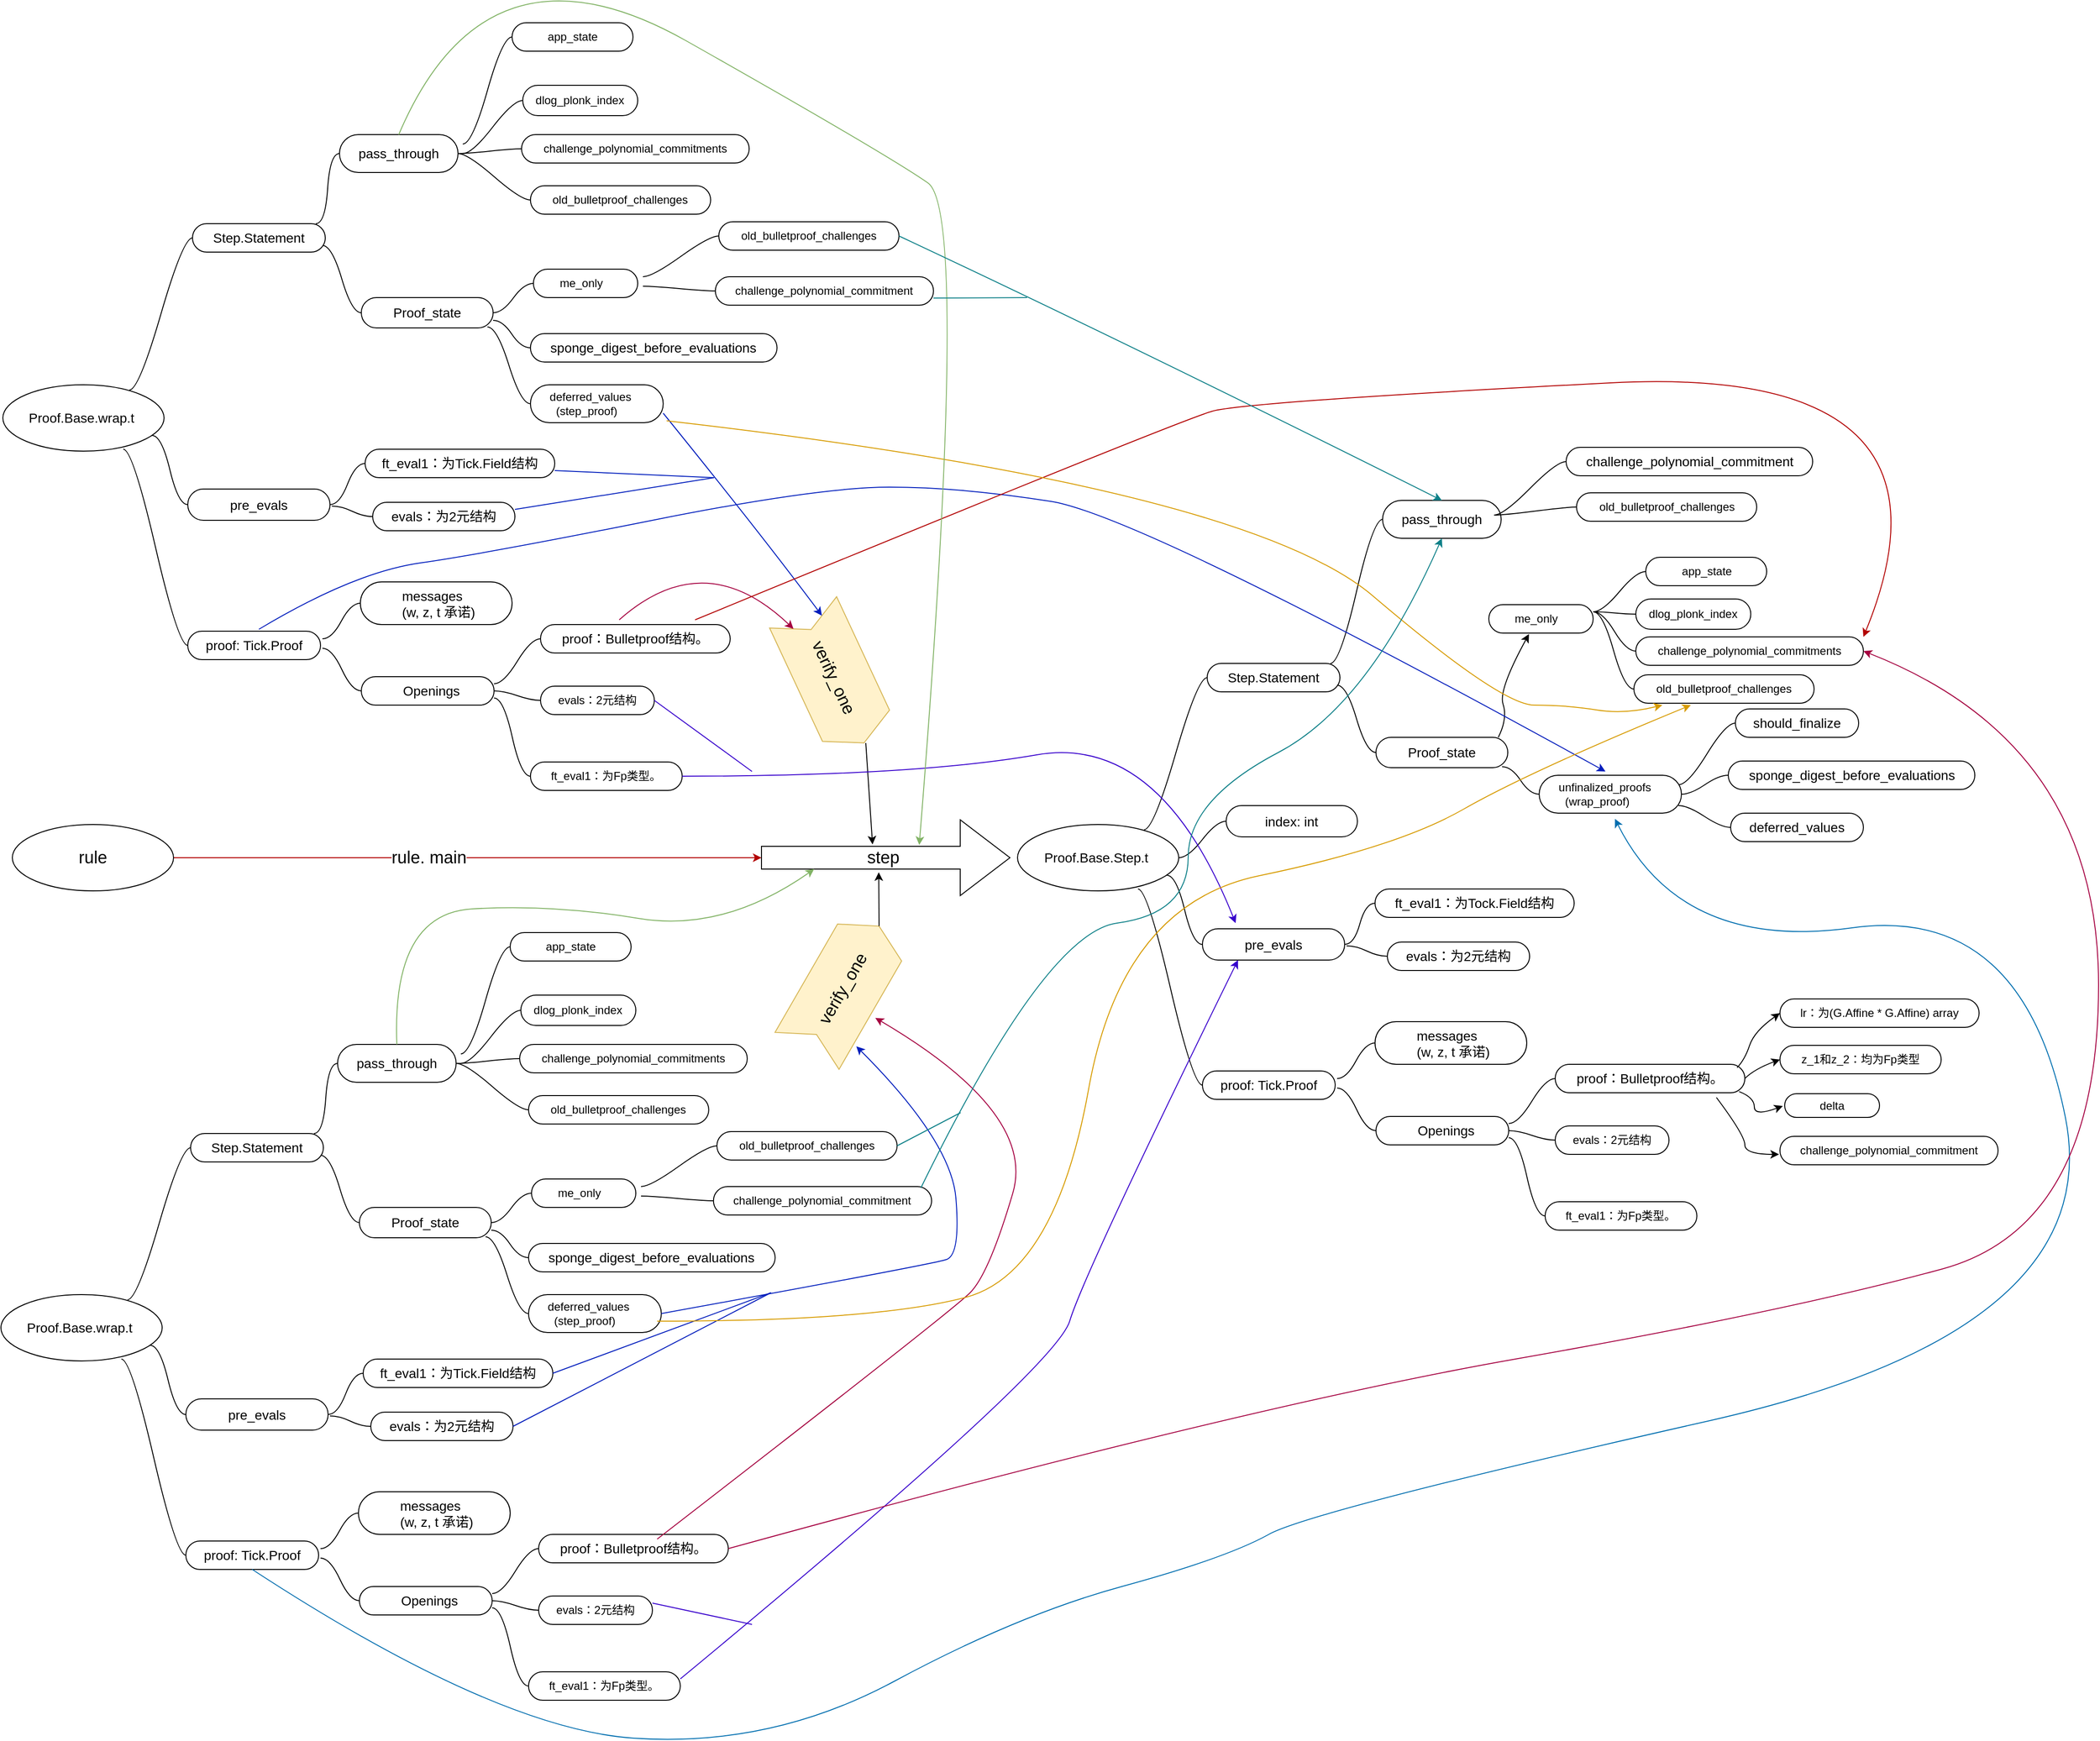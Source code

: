 <mxfile version="17.1.3" type="github">
  <diagram id="AqJppp-fquyUW5mzI5YQ" name="Page-1">
    <mxGraphModel dx="2596" dy="1504" grid="1" gridSize="10" guides="1" tooltips="1" connect="1" arrows="1" fold="1" page="1" pageScale="1" pageWidth="827" pageHeight="1169" math="0" shadow="0">
      <root>
        <mxCell id="0" />
        <mxCell id="1" parent="0" />
        <mxCell id="2C_4C3Kt78hkYXCEWfJR-1" value="Proof.Base.wrap.t&amp;nbsp;" style="ellipse;whiteSpace=wrap;html=1;fontSize=14;" vertex="1" parent="1">
          <mxGeometry x="140" y="782" width="170" height="70" as="geometry" />
        </mxCell>
        <mxCell id="2C_4C3Kt78hkYXCEWfJR-2" value="Step.Statement" style="whiteSpace=wrap;html=1;rounded=1;arcSize=50;align=center;verticalAlign=middle;strokeWidth=1;autosize=1;spacing=4;treeFolding=1;treeMoving=1;newEdgeStyle={&quot;edgeStyle&quot;:&quot;entityRelationEdgeStyle&quot;,&quot;startArrow&quot;:&quot;none&quot;,&quot;endArrow&quot;:&quot;none&quot;,&quot;segment&quot;:10,&quot;curved&quot;:1};fontSize=14;" vertex="1" parent="1">
          <mxGeometry x="340" y="612" width="140" height="30" as="geometry" />
        </mxCell>
        <mxCell id="2C_4C3Kt78hkYXCEWfJR-3" value="" style="edgeStyle=entityRelationEdgeStyle;startArrow=none;endArrow=none;segment=10;curved=1;rounded=0;fontSize=14;exitX=0.785;exitY=0.079;exitDx=0;exitDy=0;exitPerimeter=0;" edge="1" parent="1" source="2C_4C3Kt78hkYXCEWfJR-1" target="2C_4C3Kt78hkYXCEWfJR-2">
          <mxGeometry relative="1" as="geometry">
            <mxPoint x="360" y="722" as="sourcePoint" />
          </mxGeometry>
        </mxCell>
        <mxCell id="2C_4C3Kt78hkYXCEWfJR-6" value="pre_evals" style="whiteSpace=wrap;html=1;rounded=1;arcSize=50;align=center;verticalAlign=middle;strokeWidth=1;autosize=1;spacing=4;treeFolding=1;treeMoving=1;newEdgeStyle={&quot;edgeStyle&quot;:&quot;entityRelationEdgeStyle&quot;,&quot;startArrow&quot;:&quot;none&quot;,&quot;endArrow&quot;:&quot;none&quot;,&quot;segment&quot;:10,&quot;curved&quot;:1};fontSize=14;" vertex="1" parent="1">
          <mxGeometry x="335" y="892" width="150" height="33" as="geometry" />
        </mxCell>
        <mxCell id="2C_4C3Kt78hkYXCEWfJR-7" value="" style="edgeStyle=entityRelationEdgeStyle;startArrow=none;endArrow=none;segment=10;curved=1;rounded=0;fontSize=14;exitX=0.926;exitY=0.764;exitDx=0;exitDy=0;exitPerimeter=0;" edge="1" parent="1" source="2C_4C3Kt78hkYXCEWfJR-1" target="2C_4C3Kt78hkYXCEWfJR-6">
          <mxGeometry relative="1" as="geometry">
            <mxPoint x="300" y="866" as="sourcePoint" />
          </mxGeometry>
        </mxCell>
        <mxCell id="2C_4C3Kt78hkYXCEWfJR-8" value="proof: Tick.Proof" style="whiteSpace=wrap;html=1;rounded=1;arcSize=50;align=center;verticalAlign=middle;strokeWidth=1;autosize=1;spacing=4;treeFolding=1;treeMoving=1;newEdgeStyle={&quot;edgeStyle&quot;:&quot;entityRelationEdgeStyle&quot;,&quot;startArrow&quot;:&quot;none&quot;,&quot;endArrow&quot;:&quot;none&quot;,&quot;segment&quot;:10,&quot;curved&quot;:1};fontSize=14;" vertex="1" parent="1">
          <mxGeometry x="335" y="1042" width="140" height="30" as="geometry" />
        </mxCell>
        <mxCell id="2C_4C3Kt78hkYXCEWfJR-9" value="" style="edgeStyle=entityRelationEdgeStyle;startArrow=none;endArrow=none;segment=10;curved=1;rounded=0;fontSize=14;" edge="1" parent="1" target="2C_4C3Kt78hkYXCEWfJR-8">
          <mxGeometry relative="1" as="geometry">
            <mxPoint x="267.0" y="850" as="sourcePoint" />
          </mxGeometry>
        </mxCell>
        <mxCell id="2C_4C3Kt78hkYXCEWfJR-10" value="pass_through" style="whiteSpace=wrap;html=1;rounded=1;arcSize=50;align=center;verticalAlign=middle;strokeWidth=1;autosize=1;spacing=4;treeFolding=1;treeMoving=1;newEdgeStyle={&quot;edgeStyle&quot;:&quot;entityRelationEdgeStyle&quot;,&quot;startArrow&quot;:&quot;none&quot;,&quot;endArrow&quot;:&quot;none&quot;,&quot;segment&quot;:10,&quot;curved&quot;:1};fontSize=14;" vertex="1" parent="1">
          <mxGeometry x="495" y="518" width="125" height="40" as="geometry" />
        </mxCell>
        <mxCell id="2C_4C3Kt78hkYXCEWfJR-11" value="" style="edgeStyle=entityRelationEdgeStyle;startArrow=none;endArrow=none;segment=10;curved=1;rounded=0;fontSize=14;" edge="1" parent="1" target="2C_4C3Kt78hkYXCEWfJR-10">
          <mxGeometry relative="1" as="geometry">
            <mxPoint x="470" y="612" as="sourcePoint" />
          </mxGeometry>
        </mxCell>
        <mxCell id="2C_4C3Kt78hkYXCEWfJR-12" value="Proof_state" style="whiteSpace=wrap;html=1;rounded=1;arcSize=50;align=center;verticalAlign=middle;strokeWidth=1;autosize=1;spacing=4;treeFolding=1;treeMoving=1;newEdgeStyle={&quot;edgeStyle&quot;:&quot;entityRelationEdgeStyle&quot;,&quot;startArrow&quot;:&quot;none&quot;,&quot;endArrow&quot;:&quot;none&quot;,&quot;segment&quot;:10,&quot;curved&quot;:1};fontSize=14;" vertex="1" parent="1">
          <mxGeometry x="518" y="690" width="139" height="32" as="geometry" />
        </mxCell>
        <mxCell id="2C_4C3Kt78hkYXCEWfJR-13" value="" style="edgeStyle=entityRelationEdgeStyle;startArrow=none;endArrow=none;segment=10;curved=1;rounded=0;fontSize=14;" edge="1" parent="1" target="2C_4C3Kt78hkYXCEWfJR-12">
          <mxGeometry relative="1" as="geometry">
            <mxPoint x="477.0" y="635" as="sourcePoint" />
          </mxGeometry>
        </mxCell>
        <mxCell id="2C_4C3Kt78hkYXCEWfJR-14" value="app_state" style="whiteSpace=wrap;html=1;rounded=1;arcSize=50;align=center;verticalAlign=middle;strokeWidth=1;autosize=1;spacing=4;treeFolding=1;treeMoving=1;newEdgeStyle={&quot;edgeStyle&quot;:&quot;entityRelationEdgeStyle&quot;,&quot;startArrow&quot;:&quot;none&quot;,&quot;endArrow&quot;:&quot;none&quot;,&quot;segment&quot;:10,&quot;curved&quot;:1};" vertex="1" parent="1">
          <mxGeometry x="677" y="400" width="127.5" height="30" as="geometry" />
        </mxCell>
        <mxCell id="2C_4C3Kt78hkYXCEWfJR-15" value="" style="edgeStyle=entityRelationEdgeStyle;startArrow=none;endArrow=none;segment=10;curved=1;rounded=0;" edge="1" parent="1" target="2C_4C3Kt78hkYXCEWfJR-14">
          <mxGeometry relative="1" as="geometry">
            <mxPoint x="625" y="528" as="sourcePoint" />
          </mxGeometry>
        </mxCell>
        <mxCell id="2C_4C3Kt78hkYXCEWfJR-16" value="dlog_plonk_index" style="whiteSpace=wrap;html=1;rounded=1;arcSize=50;align=center;verticalAlign=middle;strokeWidth=1;autosize=1;spacing=4;treeFolding=1;treeMoving=1;newEdgeStyle={&quot;edgeStyle&quot;:&quot;entityRelationEdgeStyle&quot;,&quot;startArrow&quot;:&quot;none&quot;,&quot;endArrow&quot;:&quot;none&quot;,&quot;segment&quot;:10,&quot;curved&quot;:1};" vertex="1" parent="1">
          <mxGeometry x="688.25" y="466" width="121.25" height="32" as="geometry" />
        </mxCell>
        <mxCell id="2C_4C3Kt78hkYXCEWfJR-17" value="" style="edgeStyle=entityRelationEdgeStyle;startArrow=none;endArrow=none;segment=10;curved=1;rounded=0;" edge="1" parent="1" target="2C_4C3Kt78hkYXCEWfJR-16">
          <mxGeometry relative="1" as="geometry">
            <mxPoint x="625" y="538" as="sourcePoint" />
          </mxGeometry>
        </mxCell>
        <mxCell id="2C_4C3Kt78hkYXCEWfJR-18" value="challenge_polynomial_commitments" style="whiteSpace=wrap;html=1;rounded=1;arcSize=50;align=center;verticalAlign=middle;strokeWidth=1;autosize=1;spacing=4;treeFolding=1;treeMoving=1;newEdgeStyle={&quot;edgeStyle&quot;:&quot;entityRelationEdgeStyle&quot;,&quot;startArrow&quot;:&quot;none&quot;,&quot;endArrow&quot;:&quot;none&quot;,&quot;segment&quot;:10,&quot;curved&quot;:1};" vertex="1" parent="1">
          <mxGeometry x="687" y="518" width="240" height="30" as="geometry" />
        </mxCell>
        <mxCell id="2C_4C3Kt78hkYXCEWfJR-19" value="" style="edgeStyle=entityRelationEdgeStyle;startArrow=none;endArrow=none;segment=10;curved=1;rounded=0;exitX=1;exitY=0.5;exitDx=0;exitDy=0;" edge="1" parent="1" source="2C_4C3Kt78hkYXCEWfJR-10" target="2C_4C3Kt78hkYXCEWfJR-18">
          <mxGeometry relative="1" as="geometry">
            <mxPoint x="674" y="586.25" as="sourcePoint" />
          </mxGeometry>
        </mxCell>
        <mxCell id="2C_4C3Kt78hkYXCEWfJR-20" value="old_bulletproof_challenges" style="whiteSpace=wrap;html=1;rounded=1;arcSize=50;align=center;verticalAlign=middle;strokeWidth=1;autosize=1;spacing=4;treeFolding=1;treeMoving=1;newEdgeStyle={&quot;edgeStyle&quot;:&quot;entityRelationEdgeStyle&quot;,&quot;startArrow&quot;:&quot;none&quot;,&quot;endArrow&quot;:&quot;none&quot;,&quot;segment&quot;:10,&quot;curved&quot;:1};" vertex="1" parent="1">
          <mxGeometry x="696.38" y="572" width="190" height="30" as="geometry" />
        </mxCell>
        <mxCell id="2C_4C3Kt78hkYXCEWfJR-21" value="" style="edgeStyle=entityRelationEdgeStyle;startArrow=none;endArrow=none;segment=10;curved=1;rounded=0;exitX=1;exitY=0.5;exitDx=0;exitDy=0;" edge="1" parent="1" source="2C_4C3Kt78hkYXCEWfJR-10" target="2C_4C3Kt78hkYXCEWfJR-20">
          <mxGeometry relative="1" as="geometry">
            <mxPoint x="674" y="586.25" as="sourcePoint" />
          </mxGeometry>
        </mxCell>
        <mxCell id="2C_4C3Kt78hkYXCEWfJR-22" value="&amp;nbsp; &amp;nbsp; &amp;nbsp;deferred_values&lt;br&gt;&amp;nbsp; &amp;nbsp; &amp;nbsp; &amp;nbsp;(step_proof)" style="whiteSpace=wrap;html=1;rounded=1;arcSize=50;align=left;verticalAlign=middle;strokeWidth=1;autosize=1;spacing=4;treeFolding=1;treeMoving=1;newEdgeStyle={&quot;edgeStyle&quot;:&quot;entityRelationEdgeStyle&quot;,&quot;startArrow&quot;:&quot;none&quot;,&quot;endArrow&quot;:&quot;none&quot;,&quot;segment&quot;:10,&quot;curved&quot;:1};" vertex="1" parent="1">
          <mxGeometry x="696.38" y="782" width="140" height="40" as="geometry" />
        </mxCell>
        <mxCell id="2C_4C3Kt78hkYXCEWfJR-23" value="" style="edgeStyle=entityRelationEdgeStyle;startArrow=none;endArrow=none;segment=10;curved=1;rounded=0;exitX=0.957;exitY=0.969;exitDx=0;exitDy=0;exitPerimeter=0;" edge="1" parent="1" source="2C_4C3Kt78hkYXCEWfJR-12" target="2C_4C3Kt78hkYXCEWfJR-22">
          <mxGeometry relative="1" as="geometry">
            <mxPoint x="549" y="765" as="sourcePoint" />
          </mxGeometry>
        </mxCell>
        <mxCell id="2C_4C3Kt78hkYXCEWfJR-24" value="&lt;font style=&quot;font-size: 14px&quot;&gt;sponge_digest_before_evaluations&lt;/font&gt;" style="whiteSpace=wrap;html=1;rounded=1;arcSize=50;align=center;verticalAlign=middle;strokeWidth=1;autosize=1;spacing=4;treeFolding=1;treeMoving=1;newEdgeStyle={&quot;edgeStyle&quot;:&quot;entityRelationEdgeStyle&quot;,&quot;startArrow&quot;:&quot;none&quot;,&quot;endArrow&quot;:&quot;none&quot;,&quot;segment&quot;:10,&quot;curved&quot;:1};" vertex="1" parent="1">
          <mxGeometry x="696.38" y="728" width="260" height="30" as="geometry" />
        </mxCell>
        <mxCell id="2C_4C3Kt78hkYXCEWfJR-25" value="" style="edgeStyle=entityRelationEdgeStyle;startArrow=none;endArrow=none;segment=10;curved=1;rounded=0;exitX=1;exitY=0.75;exitDx=0;exitDy=0;" edge="1" parent="1" source="2C_4C3Kt78hkYXCEWfJR-12" target="2C_4C3Kt78hkYXCEWfJR-24">
          <mxGeometry relative="1" as="geometry">
            <mxPoint x="846" y="760" as="sourcePoint" />
          </mxGeometry>
        </mxCell>
        <mxCell id="2C_4C3Kt78hkYXCEWfJR-26" value="&amp;nbsp; &amp;nbsp; &amp;nbsp; &amp;nbsp;me_only" style="whiteSpace=wrap;html=1;rounded=1;arcSize=50;align=left;verticalAlign=middle;strokeWidth=1;autosize=1;spacing=4;treeFolding=1;treeMoving=1;newEdgeStyle={&quot;edgeStyle&quot;:&quot;entityRelationEdgeStyle&quot;,&quot;startArrow&quot;:&quot;none&quot;,&quot;endArrow&quot;:&quot;none&quot;,&quot;segment&quot;:10,&quot;curved&quot;:1};" vertex="1" collapsed="1" parent="1">
          <mxGeometry x="699.5" y="660" width="110" height="30" as="geometry" />
        </mxCell>
        <mxCell id="2C_4C3Kt78hkYXCEWfJR-27" value="" style="edgeStyle=entityRelationEdgeStyle;startArrow=none;endArrow=none;segment=10;curved=1;rounded=0;exitX=1;exitY=0.5;exitDx=0;exitDy=0;" edge="1" parent="1" source="2C_4C3Kt78hkYXCEWfJR-12" target="2C_4C3Kt78hkYXCEWfJR-26">
          <mxGeometry relative="1" as="geometry">
            <mxPoint x="549" y="765" as="sourcePoint" />
          </mxGeometry>
        </mxCell>
        <mxCell id="2C_4C3Kt78hkYXCEWfJR-28" value="" style="edgeStyle=entityRelationEdgeStyle;startArrow=none;endArrow=none;segment=10;curved=1;rounded=0;fontSize=14;entryX=0;entryY=0.5;entryDx=0;entryDy=0;" edge="1" parent="1" target="2C_4C3Kt78hkYXCEWfJR-44">
          <mxGeometry relative="1" as="geometry">
            <mxPoint x="815" y="668" as="sourcePoint" />
          </mxGeometry>
        </mxCell>
        <mxCell id="2C_4C3Kt78hkYXCEWfJR-29" value="&lt;font style=&quot;font-size: 14px&quot;&gt;ft_eval1：为Tick.Field结构&lt;/font&gt;" style="whiteSpace=wrap;html=1;rounded=1;arcSize=50;align=center;verticalAlign=middle;strokeWidth=1;autosize=1;spacing=4;treeFolding=1;treeMoving=1;newEdgeStyle={&quot;edgeStyle&quot;:&quot;entityRelationEdgeStyle&quot;,&quot;startArrow&quot;:&quot;none&quot;,&quot;endArrow&quot;:&quot;none&quot;,&quot;segment&quot;:10,&quot;curved&quot;:1};" vertex="1" parent="1">
          <mxGeometry x="522" y="850" width="200" height="30" as="geometry" />
        </mxCell>
        <mxCell id="2C_4C3Kt78hkYXCEWfJR-30" value="" style="edgeStyle=entityRelationEdgeStyle;startArrow=none;endArrow=none;segment=10;curved=1;rounded=0;exitX=1;exitY=0.5;exitDx=0;exitDy=0;" edge="1" parent="1" source="2C_4C3Kt78hkYXCEWfJR-6" target="2C_4C3Kt78hkYXCEWfJR-29">
          <mxGeometry relative="1" as="geometry">
            <mxPoint x="527" y="941.25" as="sourcePoint" />
          </mxGeometry>
        </mxCell>
        <mxCell id="2C_4C3Kt78hkYXCEWfJR-31" value="&lt;font style=&quot;font-size: 14px&quot;&gt;evals：为2元结构&lt;/font&gt;" style="whiteSpace=wrap;html=1;rounded=1;arcSize=50;align=center;verticalAlign=middle;strokeWidth=1;autosize=1;spacing=4;treeFolding=1;treeMoving=1;newEdgeStyle={&quot;edgeStyle&quot;:&quot;entityRelationEdgeStyle&quot;,&quot;startArrow&quot;:&quot;none&quot;,&quot;endArrow&quot;:&quot;none&quot;,&quot;segment&quot;:10,&quot;curved&quot;:1};" vertex="1" parent="1">
          <mxGeometry x="530" y="906" width="150" height="30" as="geometry" />
        </mxCell>
        <mxCell id="2C_4C3Kt78hkYXCEWfJR-32" value="" style="edgeStyle=entityRelationEdgeStyle;startArrow=none;endArrow=none;segment=10;curved=1;rounded=0;" edge="1" parent="1" target="2C_4C3Kt78hkYXCEWfJR-31">
          <mxGeometry relative="1" as="geometry">
            <mxPoint x="487.0" y="910" as="sourcePoint" />
          </mxGeometry>
        </mxCell>
        <mxCell id="2C_4C3Kt78hkYXCEWfJR-33" value="&lt;blockquote style=&quot;margin: 0 0 0 40px ; border: none ; padding: 0px&quot;&gt;&lt;font style=&quot;font-size: 14px&quot;&gt;messages&lt;/font&gt;&lt;/blockquote&gt;&lt;blockquote style=&quot;margin: 0 0 0 40px ; border: none ; padding: 0px&quot;&gt;&lt;font style=&quot;font-size: 14px&quot;&gt;(w, z, t 承诺)&lt;/font&gt;&lt;/blockquote&gt;" style="whiteSpace=wrap;html=1;rounded=1;arcSize=50;align=left;verticalAlign=middle;strokeWidth=1;autosize=1;spacing=4;treeFolding=1;treeMoving=1;newEdgeStyle={&quot;edgeStyle&quot;:&quot;entityRelationEdgeStyle&quot;,&quot;startArrow&quot;:&quot;none&quot;,&quot;endArrow&quot;:&quot;none&quot;,&quot;segment&quot;:10,&quot;curved&quot;:1};" vertex="1" parent="1">
          <mxGeometry x="517" y="990" width="160" height="45" as="geometry" />
        </mxCell>
        <mxCell id="2C_4C3Kt78hkYXCEWfJR-34" value="" style="edgeStyle=entityRelationEdgeStyle;startArrow=none;endArrow=none;segment=10;curved=1;rounded=0;entryX=0;entryY=0.5;entryDx=0;entryDy=0;" edge="1" parent="1" target="2C_4C3Kt78hkYXCEWfJR-33">
          <mxGeometry relative="1" as="geometry">
            <mxPoint x="477.0" y="1050" as="sourcePoint" />
          </mxGeometry>
        </mxCell>
        <mxCell id="2C_4C3Kt78hkYXCEWfJR-35" value="&lt;blockquote style=&quot;margin: 0 0 0 40px ; border: none ; padding: 0px&quot;&gt;&lt;font style=&quot;font-size: 14px&quot;&gt;Openings&lt;/font&gt;&lt;/blockquote&gt;" style="whiteSpace=wrap;html=1;rounded=1;arcSize=50;align=left;verticalAlign=middle;strokeWidth=1;autosize=1;spacing=4;treeFolding=1;treeMoving=1;newEdgeStyle={&quot;edgeStyle&quot;:&quot;entityRelationEdgeStyle&quot;,&quot;startArrow&quot;:&quot;none&quot;,&quot;endArrow&quot;:&quot;none&quot;,&quot;segment&quot;:10,&quot;curved&quot;:1};" vertex="1" parent="1">
          <mxGeometry x="518" y="1090" width="140" height="30" as="geometry" />
        </mxCell>
        <mxCell id="2C_4C3Kt78hkYXCEWfJR-36" value="" style="edgeStyle=entityRelationEdgeStyle;startArrow=none;endArrow=none;segment=10;curved=1;rounded=0;" edge="1" parent="1" target="2C_4C3Kt78hkYXCEWfJR-35">
          <mxGeometry relative="1" as="geometry">
            <mxPoint x="477.0" y="1060" as="sourcePoint" />
          </mxGeometry>
        </mxCell>
        <mxCell id="2C_4C3Kt78hkYXCEWfJR-37" value="&lt;font style=&quot;font-size: 14px&quot;&gt;proof：Bulletproof结构。&lt;/font&gt;" style="whiteSpace=wrap;html=1;rounded=1;arcSize=50;align=center;verticalAlign=middle;strokeWidth=1;autosize=1;spacing=4;treeFolding=1;treeMoving=1;newEdgeStyle={&quot;edgeStyle&quot;:&quot;entityRelationEdgeStyle&quot;,&quot;startArrow&quot;:&quot;none&quot;,&quot;endArrow&quot;:&quot;none&quot;,&quot;segment&quot;:10,&quot;curved&quot;:1};" vertex="1" parent="1">
          <mxGeometry x="707" y="1035" width="200" height="30" as="geometry" />
        </mxCell>
        <mxCell id="2C_4C3Kt78hkYXCEWfJR-38" value="" style="edgeStyle=entityRelationEdgeStyle;startArrow=none;endArrow=none;segment=10;curved=1;rounded=0;exitX=1;exitY=0.25;exitDx=0;exitDy=0;" edge="1" parent="1" source="2C_4C3Kt78hkYXCEWfJR-35" target="2C_4C3Kt78hkYXCEWfJR-37">
          <mxGeometry relative="1" as="geometry">
            <mxPoint x="734" y="1145" as="sourcePoint" />
          </mxGeometry>
        </mxCell>
        <mxCell id="2C_4C3Kt78hkYXCEWfJR-39" value="evals：2元结构" style="whiteSpace=wrap;html=1;rounded=1;arcSize=50;align=center;verticalAlign=middle;strokeWidth=1;autosize=1;spacing=4;treeFolding=1;treeMoving=1;newEdgeStyle={&quot;edgeStyle&quot;:&quot;entityRelationEdgeStyle&quot;,&quot;startArrow&quot;:&quot;none&quot;,&quot;endArrow&quot;:&quot;none&quot;,&quot;segment&quot;:10,&quot;curved&quot;:1};" vertex="1" parent="1">
          <mxGeometry x="707" y="1100" width="120" height="30" as="geometry" />
        </mxCell>
        <mxCell id="2C_4C3Kt78hkYXCEWfJR-40" value="" style="edgeStyle=entityRelationEdgeStyle;startArrow=none;endArrow=none;segment=10;curved=1;rounded=0;exitX=1;exitY=0.5;exitDx=0;exitDy=0;" edge="1" parent="1" source="2C_4C3Kt78hkYXCEWfJR-35" target="2C_4C3Kt78hkYXCEWfJR-39">
          <mxGeometry relative="1" as="geometry">
            <mxPoint x="734" y="1145" as="sourcePoint" />
          </mxGeometry>
        </mxCell>
        <mxCell id="2C_4C3Kt78hkYXCEWfJR-41" value="ft_eval1：为Fp类型。" style="whiteSpace=wrap;html=1;rounded=1;arcSize=50;align=center;verticalAlign=middle;strokeWidth=1;autosize=1;spacing=4;treeFolding=1;treeMoving=1;newEdgeStyle={&quot;edgeStyle&quot;:&quot;entityRelationEdgeStyle&quot;,&quot;startArrow&quot;:&quot;none&quot;,&quot;endArrow&quot;:&quot;none&quot;,&quot;segment&quot;:10,&quot;curved&quot;:1};" vertex="1" parent="1">
          <mxGeometry x="696.38" y="1180" width="160" height="30" as="geometry" />
        </mxCell>
        <mxCell id="2C_4C3Kt78hkYXCEWfJR-42" value="" style="edgeStyle=entityRelationEdgeStyle;startArrow=none;endArrow=none;segment=10;curved=1;rounded=0;exitX=1;exitY=0.75;exitDx=0;exitDy=0;" edge="1" parent="1" source="2C_4C3Kt78hkYXCEWfJR-35" target="2C_4C3Kt78hkYXCEWfJR-41">
          <mxGeometry relative="1" as="geometry">
            <mxPoint x="734" y="1145" as="sourcePoint" />
          </mxGeometry>
        </mxCell>
        <mxCell id="2C_4C3Kt78hkYXCEWfJR-43" value="challenge_polynomial_commitment" style="whiteSpace=wrap;html=1;rounded=1;arcSize=50;align=center;verticalAlign=middle;strokeWidth=1;autosize=1;spacing=4;treeFolding=1;treeMoving=1;newEdgeStyle={&quot;edgeStyle&quot;:&quot;entityRelationEdgeStyle&quot;,&quot;startArrow&quot;:&quot;none&quot;,&quot;endArrow&quot;:&quot;none&quot;,&quot;segment&quot;:10,&quot;curved&quot;:1};" vertex="1" parent="1">
          <mxGeometry x="891.38" y="668" width="230" height="30" as="geometry" />
        </mxCell>
        <mxCell id="2C_4C3Kt78hkYXCEWfJR-44" value="old_bulletproof_challenges" style="whiteSpace=wrap;html=1;rounded=1;arcSize=50;align=center;verticalAlign=middle;strokeWidth=1;autosize=1;spacing=4;treeFolding=1;treeMoving=1;newEdgeStyle={&quot;edgeStyle&quot;:&quot;entityRelationEdgeStyle&quot;,&quot;startArrow&quot;:&quot;none&quot;,&quot;endArrow&quot;:&quot;none&quot;,&quot;segment&quot;:10,&quot;curved&quot;:1};" vertex="1" parent="1">
          <mxGeometry x="895" y="610" width="190" height="30" as="geometry" />
        </mxCell>
        <mxCell id="2C_4C3Kt78hkYXCEWfJR-45" value="" style="edgeStyle=entityRelationEdgeStyle;startArrow=none;endArrow=none;segment=10;curved=1;rounded=0;fontSize=14;entryX=0;entryY=0.5;entryDx=0;entryDy=0;" edge="1" parent="1" target="2C_4C3Kt78hkYXCEWfJR-43">
          <mxGeometry relative="1" as="geometry">
            <mxPoint x="815" y="678" as="sourcePoint" />
            <mxPoint x="1050" y="651" as="targetPoint" />
          </mxGeometry>
        </mxCell>
        <mxCell id="2C_4C3Kt78hkYXCEWfJR-46" value="Proof.Base.wrap.t&amp;nbsp;" style="ellipse;whiteSpace=wrap;html=1;fontSize=14;" vertex="1" parent="1">
          <mxGeometry x="138" y="1742" width="170" height="70" as="geometry" />
        </mxCell>
        <mxCell id="2C_4C3Kt78hkYXCEWfJR-47" value="Step.Statement" style="whiteSpace=wrap;html=1;rounded=1;arcSize=50;align=center;verticalAlign=middle;strokeWidth=1;autosize=1;spacing=4;treeFolding=1;treeMoving=1;newEdgeStyle={&quot;edgeStyle&quot;:&quot;entityRelationEdgeStyle&quot;,&quot;startArrow&quot;:&quot;none&quot;,&quot;endArrow&quot;:&quot;none&quot;,&quot;segment&quot;:10,&quot;curved&quot;:1};fontSize=14;" vertex="1" parent="1">
          <mxGeometry x="338" y="1572" width="140" height="30" as="geometry" />
        </mxCell>
        <mxCell id="2C_4C3Kt78hkYXCEWfJR-48" value="" style="edgeStyle=entityRelationEdgeStyle;startArrow=none;endArrow=none;segment=10;curved=1;rounded=0;fontSize=14;exitX=0.785;exitY=0.079;exitDx=0;exitDy=0;exitPerimeter=0;" edge="1" parent="1" source="2C_4C3Kt78hkYXCEWfJR-46" target="2C_4C3Kt78hkYXCEWfJR-47">
          <mxGeometry relative="1" as="geometry">
            <mxPoint x="358" y="1682" as="sourcePoint" />
          </mxGeometry>
        </mxCell>
        <mxCell id="2C_4C3Kt78hkYXCEWfJR-51" value="pre_evals" style="whiteSpace=wrap;html=1;rounded=1;arcSize=50;align=center;verticalAlign=middle;strokeWidth=1;autosize=1;spacing=4;treeFolding=1;treeMoving=1;newEdgeStyle={&quot;edgeStyle&quot;:&quot;entityRelationEdgeStyle&quot;,&quot;startArrow&quot;:&quot;none&quot;,&quot;endArrow&quot;:&quot;none&quot;,&quot;segment&quot;:10,&quot;curved&quot;:1};fontSize=14;" vertex="1" parent="1">
          <mxGeometry x="333" y="1852" width="150" height="33" as="geometry" />
        </mxCell>
        <mxCell id="2C_4C3Kt78hkYXCEWfJR-52" value="" style="edgeStyle=entityRelationEdgeStyle;startArrow=none;endArrow=none;segment=10;curved=1;rounded=0;fontSize=14;exitX=0.926;exitY=0.764;exitDx=0;exitDy=0;exitPerimeter=0;" edge="1" parent="1" source="2C_4C3Kt78hkYXCEWfJR-46" target="2C_4C3Kt78hkYXCEWfJR-51">
          <mxGeometry relative="1" as="geometry">
            <mxPoint x="298" y="1826" as="sourcePoint" />
          </mxGeometry>
        </mxCell>
        <mxCell id="2C_4C3Kt78hkYXCEWfJR-53" value="proof: Tick.Proof" style="whiteSpace=wrap;html=1;rounded=1;arcSize=50;align=center;verticalAlign=middle;strokeWidth=1;autosize=1;spacing=4;treeFolding=1;treeMoving=1;newEdgeStyle={&quot;edgeStyle&quot;:&quot;entityRelationEdgeStyle&quot;,&quot;startArrow&quot;:&quot;none&quot;,&quot;endArrow&quot;:&quot;none&quot;,&quot;segment&quot;:10,&quot;curved&quot;:1};fontSize=14;" vertex="1" parent="1">
          <mxGeometry x="333" y="2002" width="140" height="30" as="geometry" />
        </mxCell>
        <mxCell id="2C_4C3Kt78hkYXCEWfJR-54" value="" style="edgeStyle=entityRelationEdgeStyle;startArrow=none;endArrow=none;segment=10;curved=1;rounded=0;fontSize=14;" edge="1" parent="1" target="2C_4C3Kt78hkYXCEWfJR-53">
          <mxGeometry relative="1" as="geometry">
            <mxPoint x="265.0" y="1810" as="sourcePoint" />
          </mxGeometry>
        </mxCell>
        <mxCell id="2C_4C3Kt78hkYXCEWfJR-55" value="pass_through" style="whiteSpace=wrap;html=1;rounded=1;arcSize=50;align=center;verticalAlign=middle;strokeWidth=1;autosize=1;spacing=4;treeFolding=1;treeMoving=1;newEdgeStyle={&quot;edgeStyle&quot;:&quot;entityRelationEdgeStyle&quot;,&quot;startArrow&quot;:&quot;none&quot;,&quot;endArrow&quot;:&quot;none&quot;,&quot;segment&quot;:10,&quot;curved&quot;:1};fontSize=14;" vertex="1" parent="1">
          <mxGeometry x="493" y="1478" width="125" height="40" as="geometry" />
        </mxCell>
        <mxCell id="2C_4C3Kt78hkYXCEWfJR-56" value="" style="edgeStyle=entityRelationEdgeStyle;startArrow=none;endArrow=none;segment=10;curved=1;rounded=0;fontSize=14;" edge="1" parent="1" target="2C_4C3Kt78hkYXCEWfJR-55">
          <mxGeometry relative="1" as="geometry">
            <mxPoint x="468" y="1572" as="sourcePoint" />
          </mxGeometry>
        </mxCell>
        <mxCell id="2C_4C3Kt78hkYXCEWfJR-57" value="Proof_state" style="whiteSpace=wrap;html=1;rounded=1;arcSize=50;align=center;verticalAlign=middle;strokeWidth=1;autosize=1;spacing=4;treeFolding=1;treeMoving=1;newEdgeStyle={&quot;edgeStyle&quot;:&quot;entityRelationEdgeStyle&quot;,&quot;startArrow&quot;:&quot;none&quot;,&quot;endArrow&quot;:&quot;none&quot;,&quot;segment&quot;:10,&quot;curved&quot;:1};fontSize=14;" vertex="1" parent="1">
          <mxGeometry x="516" y="1650" width="139" height="32" as="geometry" />
        </mxCell>
        <mxCell id="2C_4C3Kt78hkYXCEWfJR-58" value="" style="edgeStyle=entityRelationEdgeStyle;startArrow=none;endArrow=none;segment=10;curved=1;rounded=0;fontSize=14;" edge="1" parent="1" target="2C_4C3Kt78hkYXCEWfJR-57">
          <mxGeometry relative="1" as="geometry">
            <mxPoint x="475.0" y="1595" as="sourcePoint" />
          </mxGeometry>
        </mxCell>
        <mxCell id="2C_4C3Kt78hkYXCEWfJR-59" value="app_state" style="whiteSpace=wrap;html=1;rounded=1;arcSize=50;align=center;verticalAlign=middle;strokeWidth=1;autosize=1;spacing=4;treeFolding=1;treeMoving=1;newEdgeStyle={&quot;edgeStyle&quot;:&quot;entityRelationEdgeStyle&quot;,&quot;startArrow&quot;:&quot;none&quot;,&quot;endArrow&quot;:&quot;none&quot;,&quot;segment&quot;:10,&quot;curved&quot;:1};" vertex="1" parent="1">
          <mxGeometry x="675" y="1360" width="127.5" height="30" as="geometry" />
        </mxCell>
        <mxCell id="2C_4C3Kt78hkYXCEWfJR-60" value="" style="edgeStyle=entityRelationEdgeStyle;startArrow=none;endArrow=none;segment=10;curved=1;rounded=0;" edge="1" parent="1" target="2C_4C3Kt78hkYXCEWfJR-59">
          <mxGeometry relative="1" as="geometry">
            <mxPoint x="623" y="1488" as="sourcePoint" />
          </mxGeometry>
        </mxCell>
        <mxCell id="2C_4C3Kt78hkYXCEWfJR-61" value="dlog_plonk_index" style="whiteSpace=wrap;html=1;rounded=1;arcSize=50;align=center;verticalAlign=middle;strokeWidth=1;autosize=1;spacing=4;treeFolding=1;treeMoving=1;newEdgeStyle={&quot;edgeStyle&quot;:&quot;entityRelationEdgeStyle&quot;,&quot;startArrow&quot;:&quot;none&quot;,&quot;endArrow&quot;:&quot;none&quot;,&quot;segment&quot;:10,&quot;curved&quot;:1};" vertex="1" parent="1">
          <mxGeometry x="686.25" y="1426" width="121.25" height="32" as="geometry" />
        </mxCell>
        <mxCell id="2C_4C3Kt78hkYXCEWfJR-62" value="" style="edgeStyle=entityRelationEdgeStyle;startArrow=none;endArrow=none;segment=10;curved=1;rounded=0;" edge="1" parent="1" target="2C_4C3Kt78hkYXCEWfJR-61">
          <mxGeometry relative="1" as="geometry">
            <mxPoint x="623" y="1498" as="sourcePoint" />
          </mxGeometry>
        </mxCell>
        <mxCell id="2C_4C3Kt78hkYXCEWfJR-63" value="challenge_polynomial_commitments" style="whiteSpace=wrap;html=1;rounded=1;arcSize=50;align=center;verticalAlign=middle;strokeWidth=1;autosize=1;spacing=4;treeFolding=1;treeMoving=1;newEdgeStyle={&quot;edgeStyle&quot;:&quot;entityRelationEdgeStyle&quot;,&quot;startArrow&quot;:&quot;none&quot;,&quot;endArrow&quot;:&quot;none&quot;,&quot;segment&quot;:10,&quot;curved&quot;:1};" vertex="1" parent="1">
          <mxGeometry x="685" y="1478" width="240" height="30" as="geometry" />
        </mxCell>
        <mxCell id="2C_4C3Kt78hkYXCEWfJR-64" value="" style="edgeStyle=entityRelationEdgeStyle;startArrow=none;endArrow=none;segment=10;curved=1;rounded=0;exitX=1;exitY=0.5;exitDx=0;exitDy=0;" edge="1" parent="1" source="2C_4C3Kt78hkYXCEWfJR-55" target="2C_4C3Kt78hkYXCEWfJR-63">
          <mxGeometry relative="1" as="geometry">
            <mxPoint x="672" y="1546.25" as="sourcePoint" />
          </mxGeometry>
        </mxCell>
        <mxCell id="2C_4C3Kt78hkYXCEWfJR-65" value="old_bulletproof_challenges" style="whiteSpace=wrap;html=1;rounded=1;arcSize=50;align=center;verticalAlign=middle;strokeWidth=1;autosize=1;spacing=4;treeFolding=1;treeMoving=1;newEdgeStyle={&quot;edgeStyle&quot;:&quot;entityRelationEdgeStyle&quot;,&quot;startArrow&quot;:&quot;none&quot;,&quot;endArrow&quot;:&quot;none&quot;,&quot;segment&quot;:10,&quot;curved&quot;:1};" vertex="1" parent="1">
          <mxGeometry x="694.38" y="1532" width="190" height="30" as="geometry" />
        </mxCell>
        <mxCell id="2C_4C3Kt78hkYXCEWfJR-66" value="" style="edgeStyle=entityRelationEdgeStyle;startArrow=none;endArrow=none;segment=10;curved=1;rounded=0;exitX=1;exitY=0.5;exitDx=0;exitDy=0;" edge="1" parent="1" source="2C_4C3Kt78hkYXCEWfJR-55" target="2C_4C3Kt78hkYXCEWfJR-65">
          <mxGeometry relative="1" as="geometry">
            <mxPoint x="672" y="1546.25" as="sourcePoint" />
          </mxGeometry>
        </mxCell>
        <mxCell id="2C_4C3Kt78hkYXCEWfJR-67" value="&amp;nbsp; &amp;nbsp; &amp;nbsp;deferred_values&lt;br&gt;&amp;nbsp; &amp;nbsp; &amp;nbsp; &amp;nbsp;(step_proof)" style="whiteSpace=wrap;html=1;rounded=1;arcSize=50;align=left;verticalAlign=middle;strokeWidth=1;autosize=1;spacing=4;treeFolding=1;treeMoving=1;newEdgeStyle={&quot;edgeStyle&quot;:&quot;entityRelationEdgeStyle&quot;,&quot;startArrow&quot;:&quot;none&quot;,&quot;endArrow&quot;:&quot;none&quot;,&quot;segment&quot;:10,&quot;curved&quot;:1};" vertex="1" parent="1">
          <mxGeometry x="694.38" y="1742" width="140" height="40" as="geometry" />
        </mxCell>
        <mxCell id="2C_4C3Kt78hkYXCEWfJR-68" value="" style="edgeStyle=entityRelationEdgeStyle;startArrow=none;endArrow=none;segment=10;curved=1;rounded=0;exitX=0.957;exitY=0.969;exitDx=0;exitDy=0;exitPerimeter=0;" edge="1" parent="1" source="2C_4C3Kt78hkYXCEWfJR-57" target="2C_4C3Kt78hkYXCEWfJR-67">
          <mxGeometry relative="1" as="geometry">
            <mxPoint x="547" y="1725" as="sourcePoint" />
          </mxGeometry>
        </mxCell>
        <mxCell id="2C_4C3Kt78hkYXCEWfJR-69" value="&lt;font style=&quot;font-size: 14px&quot;&gt;sponge_digest_before_evaluations&lt;/font&gt;" style="whiteSpace=wrap;html=1;rounded=1;arcSize=50;align=center;verticalAlign=middle;strokeWidth=1;autosize=1;spacing=4;treeFolding=1;treeMoving=1;newEdgeStyle={&quot;edgeStyle&quot;:&quot;entityRelationEdgeStyle&quot;,&quot;startArrow&quot;:&quot;none&quot;,&quot;endArrow&quot;:&quot;none&quot;,&quot;segment&quot;:10,&quot;curved&quot;:1};" vertex="1" parent="1">
          <mxGeometry x="694.38" y="1688" width="260" height="30" as="geometry" />
        </mxCell>
        <mxCell id="2C_4C3Kt78hkYXCEWfJR-70" value="" style="edgeStyle=entityRelationEdgeStyle;startArrow=none;endArrow=none;segment=10;curved=1;rounded=0;exitX=1;exitY=0.75;exitDx=0;exitDy=0;" edge="1" parent="1" source="2C_4C3Kt78hkYXCEWfJR-57" target="2C_4C3Kt78hkYXCEWfJR-69">
          <mxGeometry relative="1" as="geometry">
            <mxPoint x="844" y="1720" as="sourcePoint" />
          </mxGeometry>
        </mxCell>
        <mxCell id="2C_4C3Kt78hkYXCEWfJR-71" value="&amp;nbsp; &amp;nbsp; &amp;nbsp; &amp;nbsp;me_only" style="whiteSpace=wrap;html=1;rounded=1;arcSize=50;align=left;verticalAlign=middle;strokeWidth=1;autosize=1;spacing=4;treeFolding=1;treeMoving=1;newEdgeStyle={&quot;edgeStyle&quot;:&quot;entityRelationEdgeStyle&quot;,&quot;startArrow&quot;:&quot;none&quot;,&quot;endArrow&quot;:&quot;none&quot;,&quot;segment&quot;:10,&quot;curved&quot;:1};" vertex="1" collapsed="1" parent="1">
          <mxGeometry x="697.5" y="1620" width="110" height="30" as="geometry" />
        </mxCell>
        <mxCell id="2C_4C3Kt78hkYXCEWfJR-72" value="" style="edgeStyle=entityRelationEdgeStyle;startArrow=none;endArrow=none;segment=10;curved=1;rounded=0;exitX=1;exitY=0.5;exitDx=0;exitDy=0;" edge="1" parent="1" source="2C_4C3Kt78hkYXCEWfJR-57" target="2C_4C3Kt78hkYXCEWfJR-71">
          <mxGeometry relative="1" as="geometry">
            <mxPoint x="547" y="1725" as="sourcePoint" />
          </mxGeometry>
        </mxCell>
        <mxCell id="2C_4C3Kt78hkYXCEWfJR-73" value="" style="edgeStyle=entityRelationEdgeStyle;startArrow=none;endArrow=none;segment=10;curved=1;rounded=0;fontSize=14;entryX=0;entryY=0.5;entryDx=0;entryDy=0;" edge="1" parent="1" target="2C_4C3Kt78hkYXCEWfJR-89">
          <mxGeometry relative="1" as="geometry">
            <mxPoint x="813" y="1628" as="sourcePoint" />
          </mxGeometry>
        </mxCell>
        <mxCell id="2C_4C3Kt78hkYXCEWfJR-74" value="&lt;font style=&quot;font-size: 14px&quot;&gt;ft_eval1：为Tick.Field结构&lt;/font&gt;" style="whiteSpace=wrap;html=1;rounded=1;arcSize=50;align=center;verticalAlign=middle;strokeWidth=1;autosize=1;spacing=4;treeFolding=1;treeMoving=1;newEdgeStyle={&quot;edgeStyle&quot;:&quot;entityRelationEdgeStyle&quot;,&quot;startArrow&quot;:&quot;none&quot;,&quot;endArrow&quot;:&quot;none&quot;,&quot;segment&quot;:10,&quot;curved&quot;:1};" vertex="1" parent="1">
          <mxGeometry x="520" y="1810" width="200" height="30" as="geometry" />
        </mxCell>
        <mxCell id="2C_4C3Kt78hkYXCEWfJR-75" value="" style="edgeStyle=entityRelationEdgeStyle;startArrow=none;endArrow=none;segment=10;curved=1;rounded=0;exitX=1;exitY=0.5;exitDx=0;exitDy=0;" edge="1" parent="1" source="2C_4C3Kt78hkYXCEWfJR-51" target="2C_4C3Kt78hkYXCEWfJR-74">
          <mxGeometry relative="1" as="geometry">
            <mxPoint x="525" y="1901.25" as="sourcePoint" />
          </mxGeometry>
        </mxCell>
        <mxCell id="2C_4C3Kt78hkYXCEWfJR-76" value="&lt;font style=&quot;font-size: 14px&quot;&gt;evals：为2元结构&lt;/font&gt;" style="whiteSpace=wrap;html=1;rounded=1;arcSize=50;align=center;verticalAlign=middle;strokeWidth=1;autosize=1;spacing=4;treeFolding=1;treeMoving=1;newEdgeStyle={&quot;edgeStyle&quot;:&quot;entityRelationEdgeStyle&quot;,&quot;startArrow&quot;:&quot;none&quot;,&quot;endArrow&quot;:&quot;none&quot;,&quot;segment&quot;:10,&quot;curved&quot;:1};" vertex="1" parent="1">
          <mxGeometry x="528" y="1866" width="150" height="30" as="geometry" />
        </mxCell>
        <mxCell id="2C_4C3Kt78hkYXCEWfJR-77" value="" style="edgeStyle=entityRelationEdgeStyle;startArrow=none;endArrow=none;segment=10;curved=1;rounded=0;" edge="1" parent="1" target="2C_4C3Kt78hkYXCEWfJR-76">
          <mxGeometry relative="1" as="geometry">
            <mxPoint x="485.0" y="1870" as="sourcePoint" />
          </mxGeometry>
        </mxCell>
        <mxCell id="2C_4C3Kt78hkYXCEWfJR-78" value="&lt;blockquote style=&quot;margin: 0 0 0 40px ; border: none ; padding: 0px&quot;&gt;&lt;font style=&quot;font-size: 14px&quot;&gt;messages&lt;/font&gt;&lt;/blockquote&gt;&lt;blockquote style=&quot;margin: 0 0 0 40px ; border: none ; padding: 0px&quot;&gt;&lt;font style=&quot;font-size: 14px&quot;&gt;(w, z, t 承诺)&lt;/font&gt;&lt;/blockquote&gt;" style="whiteSpace=wrap;html=1;rounded=1;arcSize=50;align=left;verticalAlign=middle;strokeWidth=1;autosize=1;spacing=4;treeFolding=1;treeMoving=1;newEdgeStyle={&quot;edgeStyle&quot;:&quot;entityRelationEdgeStyle&quot;,&quot;startArrow&quot;:&quot;none&quot;,&quot;endArrow&quot;:&quot;none&quot;,&quot;segment&quot;:10,&quot;curved&quot;:1};" vertex="1" parent="1">
          <mxGeometry x="515" y="1950" width="160" height="45" as="geometry" />
        </mxCell>
        <mxCell id="2C_4C3Kt78hkYXCEWfJR-79" value="" style="edgeStyle=entityRelationEdgeStyle;startArrow=none;endArrow=none;segment=10;curved=1;rounded=0;entryX=0;entryY=0.5;entryDx=0;entryDy=0;" edge="1" parent="1" target="2C_4C3Kt78hkYXCEWfJR-78">
          <mxGeometry relative="1" as="geometry">
            <mxPoint x="475.0" y="2010" as="sourcePoint" />
          </mxGeometry>
        </mxCell>
        <mxCell id="2C_4C3Kt78hkYXCEWfJR-80" value="&lt;blockquote style=&quot;margin: 0 0 0 40px ; border: none ; padding: 0px&quot;&gt;&lt;font style=&quot;font-size: 14px&quot;&gt;Openings&lt;/font&gt;&lt;/blockquote&gt;" style="whiteSpace=wrap;html=1;rounded=1;arcSize=50;align=left;verticalAlign=middle;strokeWidth=1;autosize=1;spacing=4;treeFolding=1;treeMoving=1;newEdgeStyle={&quot;edgeStyle&quot;:&quot;entityRelationEdgeStyle&quot;,&quot;startArrow&quot;:&quot;none&quot;,&quot;endArrow&quot;:&quot;none&quot;,&quot;segment&quot;:10,&quot;curved&quot;:1};" vertex="1" parent="1">
          <mxGeometry x="516" y="2050" width="140" height="30" as="geometry" />
        </mxCell>
        <mxCell id="2C_4C3Kt78hkYXCEWfJR-81" value="" style="edgeStyle=entityRelationEdgeStyle;startArrow=none;endArrow=none;segment=10;curved=1;rounded=0;" edge="1" parent="1" target="2C_4C3Kt78hkYXCEWfJR-80">
          <mxGeometry relative="1" as="geometry">
            <mxPoint x="475.0" y="2020" as="sourcePoint" />
          </mxGeometry>
        </mxCell>
        <mxCell id="2C_4C3Kt78hkYXCEWfJR-82" value="&lt;font style=&quot;font-size: 14px&quot;&gt;proof：Bulletproof结构。&lt;/font&gt;" style="whiteSpace=wrap;html=1;rounded=1;arcSize=50;align=center;verticalAlign=middle;strokeWidth=1;autosize=1;spacing=4;treeFolding=1;treeMoving=1;newEdgeStyle={&quot;edgeStyle&quot;:&quot;entityRelationEdgeStyle&quot;,&quot;startArrow&quot;:&quot;none&quot;,&quot;endArrow&quot;:&quot;none&quot;,&quot;segment&quot;:10,&quot;curved&quot;:1};" vertex="1" parent="1">
          <mxGeometry x="705" y="1995" width="200" height="30" as="geometry" />
        </mxCell>
        <mxCell id="2C_4C3Kt78hkYXCEWfJR-83" value="" style="edgeStyle=entityRelationEdgeStyle;startArrow=none;endArrow=none;segment=10;curved=1;rounded=0;exitX=1;exitY=0.25;exitDx=0;exitDy=0;" edge="1" parent="1" source="2C_4C3Kt78hkYXCEWfJR-80" target="2C_4C3Kt78hkYXCEWfJR-82">
          <mxGeometry relative="1" as="geometry">
            <mxPoint x="732" y="2105" as="sourcePoint" />
          </mxGeometry>
        </mxCell>
        <mxCell id="2C_4C3Kt78hkYXCEWfJR-84" value="evals：2元结构" style="whiteSpace=wrap;html=1;rounded=1;arcSize=50;align=center;verticalAlign=middle;strokeWidth=1;autosize=1;spacing=4;treeFolding=1;treeMoving=1;newEdgeStyle={&quot;edgeStyle&quot;:&quot;entityRelationEdgeStyle&quot;,&quot;startArrow&quot;:&quot;none&quot;,&quot;endArrow&quot;:&quot;none&quot;,&quot;segment&quot;:10,&quot;curved&quot;:1};" vertex="1" parent="1">
          <mxGeometry x="705" y="2060" width="120" height="30" as="geometry" />
        </mxCell>
        <mxCell id="2C_4C3Kt78hkYXCEWfJR-85" value="" style="edgeStyle=entityRelationEdgeStyle;startArrow=none;endArrow=none;segment=10;curved=1;rounded=0;exitX=1;exitY=0.5;exitDx=0;exitDy=0;" edge="1" parent="1" source="2C_4C3Kt78hkYXCEWfJR-80" target="2C_4C3Kt78hkYXCEWfJR-84">
          <mxGeometry relative="1" as="geometry">
            <mxPoint x="732" y="2105" as="sourcePoint" />
          </mxGeometry>
        </mxCell>
        <mxCell id="2C_4C3Kt78hkYXCEWfJR-86" value="ft_eval1：为Fp类型。" style="whiteSpace=wrap;html=1;rounded=1;arcSize=50;align=center;verticalAlign=middle;strokeWidth=1;autosize=1;spacing=4;treeFolding=1;treeMoving=1;newEdgeStyle={&quot;edgeStyle&quot;:&quot;entityRelationEdgeStyle&quot;,&quot;startArrow&quot;:&quot;none&quot;,&quot;endArrow&quot;:&quot;none&quot;,&quot;segment&quot;:10,&quot;curved&quot;:1};" vertex="1" parent="1">
          <mxGeometry x="694.38" y="2140" width="160" height="30" as="geometry" />
        </mxCell>
        <mxCell id="2C_4C3Kt78hkYXCEWfJR-87" value="" style="edgeStyle=entityRelationEdgeStyle;startArrow=none;endArrow=none;segment=10;curved=1;rounded=0;exitX=1;exitY=0.75;exitDx=0;exitDy=0;" edge="1" parent="1" source="2C_4C3Kt78hkYXCEWfJR-80" target="2C_4C3Kt78hkYXCEWfJR-86">
          <mxGeometry relative="1" as="geometry">
            <mxPoint x="732" y="2105" as="sourcePoint" />
          </mxGeometry>
        </mxCell>
        <mxCell id="2C_4C3Kt78hkYXCEWfJR-88" value="challenge_polynomial_commitment" style="whiteSpace=wrap;html=1;rounded=1;arcSize=50;align=center;verticalAlign=middle;strokeWidth=1;autosize=1;spacing=4;treeFolding=1;treeMoving=1;newEdgeStyle={&quot;edgeStyle&quot;:&quot;entityRelationEdgeStyle&quot;,&quot;startArrow&quot;:&quot;none&quot;,&quot;endArrow&quot;:&quot;none&quot;,&quot;segment&quot;:10,&quot;curved&quot;:1};" vertex="1" parent="1">
          <mxGeometry x="889.38" y="1628" width="230" height="30" as="geometry" />
        </mxCell>
        <mxCell id="2C_4C3Kt78hkYXCEWfJR-89" value="old_bulletproof_challenges" style="whiteSpace=wrap;html=1;rounded=1;arcSize=50;align=center;verticalAlign=middle;strokeWidth=1;autosize=1;spacing=4;treeFolding=1;treeMoving=1;newEdgeStyle={&quot;edgeStyle&quot;:&quot;entityRelationEdgeStyle&quot;,&quot;startArrow&quot;:&quot;none&quot;,&quot;endArrow&quot;:&quot;none&quot;,&quot;segment&quot;:10,&quot;curved&quot;:1};" vertex="1" parent="1">
          <mxGeometry x="893" y="1570" width="190" height="30" as="geometry" />
        </mxCell>
        <mxCell id="2C_4C3Kt78hkYXCEWfJR-90" value="" style="edgeStyle=entityRelationEdgeStyle;startArrow=none;endArrow=none;segment=10;curved=1;rounded=0;fontSize=14;entryX=0;entryY=0.5;entryDx=0;entryDy=0;" edge="1" parent="1" target="2C_4C3Kt78hkYXCEWfJR-88">
          <mxGeometry relative="1" as="geometry">
            <mxPoint x="813" y="1638" as="sourcePoint" />
            <mxPoint x="1048" y="1611" as="targetPoint" />
          </mxGeometry>
        </mxCell>
        <mxCell id="2C_4C3Kt78hkYXCEWfJR-91" value="Proof.Base.Step.t&amp;nbsp;" style="ellipse;whiteSpace=wrap;html=1;fontSize=14;" vertex="1" parent="1">
          <mxGeometry x="1210" y="1246" width="170" height="70" as="geometry" />
        </mxCell>
        <mxCell id="2C_4C3Kt78hkYXCEWfJR-92" value="Step.Statement" style="whiteSpace=wrap;html=1;rounded=1;arcSize=50;align=center;verticalAlign=middle;strokeWidth=1;autosize=1;spacing=4;treeFolding=1;treeMoving=1;newEdgeStyle={&quot;edgeStyle&quot;:&quot;entityRelationEdgeStyle&quot;,&quot;startArrow&quot;:&quot;none&quot;,&quot;endArrow&quot;:&quot;none&quot;,&quot;segment&quot;:10,&quot;curved&quot;:1};fontSize=14;" vertex="1" parent="1">
          <mxGeometry x="1410" y="1076" width="140" height="30" as="geometry" />
        </mxCell>
        <mxCell id="2C_4C3Kt78hkYXCEWfJR-93" value="" style="edgeStyle=entityRelationEdgeStyle;startArrow=none;endArrow=none;segment=10;curved=1;rounded=0;fontSize=14;exitX=0.785;exitY=0.079;exitDx=0;exitDy=0;exitPerimeter=0;" edge="1" parent="1" source="2C_4C3Kt78hkYXCEWfJR-91" target="2C_4C3Kt78hkYXCEWfJR-92">
          <mxGeometry relative="1" as="geometry">
            <mxPoint x="1430" y="1186" as="sourcePoint" />
          </mxGeometry>
        </mxCell>
        <mxCell id="2C_4C3Kt78hkYXCEWfJR-94" value="index: int" style="whiteSpace=wrap;html=1;rounded=1;arcSize=50;align=center;verticalAlign=middle;strokeWidth=1;autosize=1;spacing=4;treeFolding=1;treeMoving=1;newEdgeStyle={&quot;edgeStyle&quot;:&quot;entityRelationEdgeStyle&quot;,&quot;startArrow&quot;:&quot;none&quot;,&quot;endArrow&quot;:&quot;none&quot;,&quot;segment&quot;:10,&quot;curved&quot;:1};fontSize=14;" vertex="1" parent="1">
          <mxGeometry x="1430" y="1226" width="138.43" height="33" as="geometry" />
        </mxCell>
        <mxCell id="2C_4C3Kt78hkYXCEWfJR-95" value="" style="edgeStyle=entityRelationEdgeStyle;startArrow=none;endArrow=none;segment=10;curved=1;rounded=0;fontSize=14;" edge="1" parent="1" source="2C_4C3Kt78hkYXCEWfJR-91" target="2C_4C3Kt78hkYXCEWfJR-94">
          <mxGeometry relative="1" as="geometry">
            <mxPoint x="1250" y="1267.49" as="sourcePoint" />
          </mxGeometry>
        </mxCell>
        <mxCell id="2C_4C3Kt78hkYXCEWfJR-96" value="pre_evals" style="whiteSpace=wrap;html=1;rounded=1;arcSize=50;align=center;verticalAlign=middle;strokeWidth=1;autosize=1;spacing=4;treeFolding=1;treeMoving=1;newEdgeStyle={&quot;edgeStyle&quot;:&quot;entityRelationEdgeStyle&quot;,&quot;startArrow&quot;:&quot;none&quot;,&quot;endArrow&quot;:&quot;none&quot;,&quot;segment&quot;:10,&quot;curved&quot;:1};fontSize=14;" vertex="1" parent="1">
          <mxGeometry x="1405" y="1356" width="150" height="33" as="geometry" />
        </mxCell>
        <mxCell id="2C_4C3Kt78hkYXCEWfJR-97" value="" style="edgeStyle=entityRelationEdgeStyle;startArrow=none;endArrow=none;segment=10;curved=1;rounded=0;fontSize=14;exitX=0.926;exitY=0.764;exitDx=0;exitDy=0;exitPerimeter=0;" edge="1" parent="1" source="2C_4C3Kt78hkYXCEWfJR-91" target="2C_4C3Kt78hkYXCEWfJR-96">
          <mxGeometry relative="1" as="geometry">
            <mxPoint x="1370" y="1330" as="sourcePoint" />
          </mxGeometry>
        </mxCell>
        <mxCell id="2C_4C3Kt78hkYXCEWfJR-98" value="proof: Tick.Proof" style="whiteSpace=wrap;html=1;rounded=1;arcSize=50;align=center;verticalAlign=middle;strokeWidth=1;autosize=1;spacing=4;treeFolding=1;treeMoving=1;newEdgeStyle={&quot;edgeStyle&quot;:&quot;entityRelationEdgeStyle&quot;,&quot;startArrow&quot;:&quot;none&quot;,&quot;endArrow&quot;:&quot;none&quot;,&quot;segment&quot;:10,&quot;curved&quot;:1};fontSize=14;" vertex="1" parent="1">
          <mxGeometry x="1405" y="1506" width="140" height="30" as="geometry" />
        </mxCell>
        <mxCell id="2C_4C3Kt78hkYXCEWfJR-99" value="" style="edgeStyle=entityRelationEdgeStyle;startArrow=none;endArrow=none;segment=10;curved=1;rounded=0;fontSize=14;" edge="1" parent="1" target="2C_4C3Kt78hkYXCEWfJR-98">
          <mxGeometry relative="1" as="geometry">
            <mxPoint x="1337" y="1314" as="sourcePoint" />
          </mxGeometry>
        </mxCell>
        <mxCell id="2C_4C3Kt78hkYXCEWfJR-100" value="pass_through" style="whiteSpace=wrap;html=1;rounded=1;arcSize=50;align=center;verticalAlign=middle;strokeWidth=1;autosize=1;spacing=4;treeFolding=1;treeMoving=1;newEdgeStyle={&quot;edgeStyle&quot;:&quot;entityRelationEdgeStyle&quot;,&quot;startArrow&quot;:&quot;none&quot;,&quot;endArrow&quot;:&quot;none&quot;,&quot;segment&quot;:10,&quot;curved&quot;:1};fontSize=14;" vertex="1" parent="1">
          <mxGeometry x="1595" y="904" width="125" height="40" as="geometry" />
        </mxCell>
        <mxCell id="2C_4C3Kt78hkYXCEWfJR-101" value="" style="edgeStyle=entityRelationEdgeStyle;startArrow=none;endArrow=none;segment=10;curved=1;rounded=0;fontSize=14;" edge="1" parent="1" target="2C_4C3Kt78hkYXCEWfJR-100">
          <mxGeometry relative="1" as="geometry">
            <mxPoint x="1540" y="1076" as="sourcePoint" />
          </mxGeometry>
        </mxCell>
        <mxCell id="2C_4C3Kt78hkYXCEWfJR-102" value="Proof_state" style="whiteSpace=wrap;html=1;rounded=1;arcSize=50;align=center;verticalAlign=middle;strokeWidth=1;autosize=1;spacing=4;treeFolding=1;treeMoving=1;newEdgeStyle={&quot;edgeStyle&quot;:&quot;entityRelationEdgeStyle&quot;,&quot;startArrow&quot;:&quot;none&quot;,&quot;endArrow&quot;:&quot;none&quot;,&quot;segment&quot;:10,&quot;curved&quot;:1};fontSize=14;" vertex="1" parent="1">
          <mxGeometry x="1588" y="1154" width="139" height="32" as="geometry" />
        </mxCell>
        <mxCell id="2C_4C3Kt78hkYXCEWfJR-103" value="" style="edgeStyle=entityRelationEdgeStyle;startArrow=none;endArrow=none;segment=10;curved=1;rounded=0;fontSize=14;" edge="1" parent="1" target="2C_4C3Kt78hkYXCEWfJR-102">
          <mxGeometry relative="1" as="geometry">
            <mxPoint x="1547" y="1099" as="sourcePoint" />
          </mxGeometry>
        </mxCell>
        <mxCell id="2C_4C3Kt78hkYXCEWfJR-104" value="app_state" style="whiteSpace=wrap;html=1;rounded=1;arcSize=50;align=center;verticalAlign=middle;strokeWidth=1;autosize=1;spacing=4;treeFolding=1;treeMoving=1;newEdgeStyle={&quot;edgeStyle&quot;:&quot;entityRelationEdgeStyle&quot;,&quot;startArrow&quot;:&quot;none&quot;,&quot;endArrow&quot;:&quot;none&quot;,&quot;segment&quot;:10,&quot;curved&quot;:1};" vertex="1" parent="1">
          <mxGeometry x="1872.5" y="964" width="127.5" height="30" as="geometry" />
        </mxCell>
        <mxCell id="2C_4C3Kt78hkYXCEWfJR-105" value="" style="edgeStyle=entityRelationEdgeStyle;startArrow=none;endArrow=none;segment=10;curved=1;rounded=0;exitX=1;exitY=0.25;exitDx=0;exitDy=0;" edge="1" parent="1" source="2C_4C3Kt78hkYXCEWfJR-116" target="2C_4C3Kt78hkYXCEWfJR-104">
          <mxGeometry relative="1" as="geometry">
            <mxPoint x="1837" y="1090" as="sourcePoint" />
          </mxGeometry>
        </mxCell>
        <mxCell id="2C_4C3Kt78hkYXCEWfJR-106" value="dlog_plonk_index" style="whiteSpace=wrap;html=1;rounded=1;arcSize=50;align=center;verticalAlign=middle;strokeWidth=1;autosize=1;spacing=4;treeFolding=1;treeMoving=1;newEdgeStyle={&quot;edgeStyle&quot;:&quot;entityRelationEdgeStyle&quot;,&quot;startArrow&quot;:&quot;none&quot;,&quot;endArrow&quot;:&quot;none&quot;,&quot;segment&quot;:10,&quot;curved&quot;:1};" vertex="1" parent="1">
          <mxGeometry x="1862" y="1008" width="121.25" height="32" as="geometry" />
        </mxCell>
        <mxCell id="2C_4C3Kt78hkYXCEWfJR-107" value="" style="edgeStyle=entityRelationEdgeStyle;startArrow=none;endArrow=none;segment=10;curved=1;rounded=0;exitX=1;exitY=0.25;exitDx=0;exitDy=0;" edge="1" parent="1" source="2C_4C3Kt78hkYXCEWfJR-116" target="2C_4C3Kt78hkYXCEWfJR-106">
          <mxGeometry relative="1" as="geometry">
            <mxPoint x="1717" y="1014" as="sourcePoint" />
          </mxGeometry>
        </mxCell>
        <mxCell id="2C_4C3Kt78hkYXCEWfJR-108" value="challenge_polynomial_commitments" style="whiteSpace=wrap;html=1;rounded=1;arcSize=50;align=center;verticalAlign=middle;strokeWidth=1;autosize=1;spacing=4;treeFolding=1;treeMoving=1;newEdgeStyle={&quot;edgeStyle&quot;:&quot;entityRelationEdgeStyle&quot;,&quot;startArrow&quot;:&quot;none&quot;,&quot;endArrow&quot;:&quot;none&quot;,&quot;segment&quot;:10,&quot;curved&quot;:1};" vertex="1" parent="1">
          <mxGeometry x="1862" y="1048" width="240" height="30" as="geometry" />
        </mxCell>
        <mxCell id="2C_4C3Kt78hkYXCEWfJR-109" value="" style="edgeStyle=entityRelationEdgeStyle;startArrow=none;endArrow=none;segment=10;curved=1;rounded=0;exitX=1;exitY=0.25;exitDx=0;exitDy=0;" edge="1" parent="1" source="2C_4C3Kt78hkYXCEWfJR-116" target="2C_4C3Kt78hkYXCEWfJR-108">
          <mxGeometry relative="1" as="geometry">
            <mxPoint x="1744" y="1050.25" as="sourcePoint" />
          </mxGeometry>
        </mxCell>
        <mxCell id="2C_4C3Kt78hkYXCEWfJR-110" value="old_bulletproof_challenges" style="whiteSpace=wrap;html=1;rounded=1;arcSize=50;align=center;verticalAlign=middle;strokeWidth=1;autosize=1;spacing=4;treeFolding=1;treeMoving=1;newEdgeStyle={&quot;edgeStyle&quot;:&quot;entityRelationEdgeStyle&quot;,&quot;startArrow&quot;:&quot;none&quot;,&quot;endArrow&quot;:&quot;none&quot;,&quot;segment&quot;:10,&quot;curved&quot;:1};" vertex="1" parent="1">
          <mxGeometry x="1860" y="1088" width="190" height="30" as="geometry" />
        </mxCell>
        <mxCell id="2C_4C3Kt78hkYXCEWfJR-111" value="" style="edgeStyle=entityRelationEdgeStyle;startArrow=none;endArrow=none;segment=10;curved=1;rounded=0;exitX=1;exitY=0.25;exitDx=0;exitDy=0;" edge="1" parent="1" source="2C_4C3Kt78hkYXCEWfJR-116" target="2C_4C3Kt78hkYXCEWfJR-110">
          <mxGeometry relative="1" as="geometry">
            <mxPoint x="1744" y="1050.25" as="sourcePoint" />
          </mxGeometry>
        </mxCell>
        <mxCell id="2C_4C3Kt78hkYXCEWfJR-112" value="&amp;nbsp; &amp;nbsp; &amp;nbsp;unfinalized_proofs&lt;br&gt;&amp;nbsp; &amp;nbsp; &amp;nbsp; &amp;nbsp;(wrap_proof)" style="whiteSpace=wrap;html=1;rounded=1;arcSize=50;align=left;verticalAlign=middle;strokeWidth=1;autosize=1;spacing=4;treeFolding=1;treeMoving=1;newEdgeStyle={&quot;edgeStyle&quot;:&quot;entityRelationEdgeStyle&quot;,&quot;startArrow&quot;:&quot;none&quot;,&quot;endArrow&quot;:&quot;none&quot;,&quot;segment&quot;:10,&quot;curved&quot;:1};" vertex="1" parent="1">
          <mxGeometry x="1760.12" y="1194" width="150" height="40" as="geometry" />
        </mxCell>
        <mxCell id="2C_4C3Kt78hkYXCEWfJR-113" value="" style="edgeStyle=entityRelationEdgeStyle;startArrow=none;endArrow=none;segment=10;curved=1;rounded=0;exitX=0.957;exitY=0.969;exitDx=0;exitDy=0;exitPerimeter=0;" edge="1" parent="1" source="2C_4C3Kt78hkYXCEWfJR-102" target="2C_4C3Kt78hkYXCEWfJR-112">
          <mxGeometry relative="1" as="geometry">
            <mxPoint x="1619" y="1229" as="sourcePoint" />
          </mxGeometry>
        </mxCell>
        <mxCell id="2C_4C3Kt78hkYXCEWfJR-114" value="&lt;font style=&quot;font-size: 14px&quot;&gt;sponge_digest_before_evaluations&lt;/font&gt;" style="whiteSpace=wrap;html=1;rounded=1;arcSize=50;align=center;verticalAlign=middle;strokeWidth=1;autosize=1;spacing=4;treeFolding=1;treeMoving=1;newEdgeStyle={&quot;edgeStyle&quot;:&quot;entityRelationEdgeStyle&quot;,&quot;startArrow&quot;:&quot;none&quot;,&quot;endArrow&quot;:&quot;none&quot;,&quot;segment&quot;:10,&quot;curved&quot;:1};" vertex="1" parent="1">
          <mxGeometry x="1959.5" y="1179" width="260" height="30" as="geometry" />
        </mxCell>
        <mxCell id="2C_4C3Kt78hkYXCEWfJR-115" value="" style="edgeStyle=entityRelationEdgeStyle;startArrow=none;endArrow=none;segment=10;curved=1;rounded=0;exitX=1;exitY=0.5;exitDx=0;exitDy=0;" edge="1" parent="1" source="2C_4C3Kt78hkYXCEWfJR-112" target="2C_4C3Kt78hkYXCEWfJR-114">
          <mxGeometry relative="1" as="geometry">
            <mxPoint x="1916" y="1224" as="sourcePoint" />
          </mxGeometry>
        </mxCell>
        <mxCell id="2C_4C3Kt78hkYXCEWfJR-116" value="&amp;nbsp; &amp;nbsp; &amp;nbsp; &amp;nbsp;me_only" style="whiteSpace=wrap;html=1;rounded=1;arcSize=50;align=left;verticalAlign=middle;strokeWidth=1;autosize=1;spacing=4;treeFolding=1;treeMoving=1;newEdgeStyle={&quot;edgeStyle&quot;:&quot;entityRelationEdgeStyle&quot;,&quot;startArrow&quot;:&quot;none&quot;,&quot;endArrow&quot;:&quot;none&quot;,&quot;segment&quot;:10,&quot;curved&quot;:1};" vertex="1" collapsed="1" parent="1">
          <mxGeometry x="1707" y="1014" width="110" height="30" as="geometry" />
        </mxCell>
        <mxCell id="2C_4C3Kt78hkYXCEWfJR-117" value="should_finalize" style="whiteSpace=wrap;html=1;rounded=1;arcSize=50;align=center;verticalAlign=middle;strokeWidth=1;autosize=1;spacing=4;treeFolding=1;treeMoving=1;newEdgeStyle={&quot;edgeStyle&quot;:&quot;entityRelationEdgeStyle&quot;,&quot;startArrow&quot;:&quot;none&quot;,&quot;endArrow&quot;:&quot;none&quot;,&quot;segment&quot;:10,&quot;curved&quot;:1};fontSize=14;" vertex="1" parent="1">
          <mxGeometry x="1967" y="1124" width="130" height="30" as="geometry" />
        </mxCell>
        <mxCell id="2C_4C3Kt78hkYXCEWfJR-118" value="" style="edgeStyle=entityRelationEdgeStyle;startArrow=none;endArrow=none;segment=10;curved=1;rounded=0;fontSize=14;" edge="1" parent="1" target="2C_4C3Kt78hkYXCEWfJR-117">
          <mxGeometry relative="1" as="geometry">
            <mxPoint x="1907" y="1204" as="sourcePoint" />
          </mxGeometry>
        </mxCell>
        <mxCell id="2C_4C3Kt78hkYXCEWfJR-119" value="deferred_values" style="whiteSpace=wrap;html=1;rounded=1;arcSize=50;align=center;verticalAlign=middle;strokeWidth=1;autosize=1;spacing=4;treeFolding=1;treeMoving=1;newEdgeStyle={&quot;edgeStyle&quot;:&quot;entityRelationEdgeStyle&quot;,&quot;startArrow&quot;:&quot;none&quot;,&quot;endArrow&quot;:&quot;none&quot;,&quot;segment&quot;:10,&quot;curved&quot;:1};fontSize=14;" vertex="1" parent="1">
          <mxGeometry x="1962" y="1234" width="140" height="30" as="geometry" />
        </mxCell>
        <mxCell id="2C_4C3Kt78hkYXCEWfJR-120" value="" style="edgeStyle=entityRelationEdgeStyle;startArrow=none;endArrow=none;segment=10;curved=1;rounded=0;fontSize=14;exitX=1;exitY=0.75;exitDx=0;exitDy=0;" edge="1" parent="1" target="2C_4C3Kt78hkYXCEWfJR-119">
          <mxGeometry relative="1" as="geometry">
            <mxPoint x="1907" y="1226" as="sourcePoint" />
          </mxGeometry>
        </mxCell>
        <mxCell id="2C_4C3Kt78hkYXCEWfJR-121" value="&lt;font style=&quot;font-size: 14px&quot;&gt;ft_eval1：为Tock.Field结构&lt;/font&gt;" style="whiteSpace=wrap;html=1;rounded=1;arcSize=50;align=center;verticalAlign=middle;strokeWidth=1;autosize=1;spacing=4;treeFolding=1;treeMoving=1;newEdgeStyle={&quot;edgeStyle&quot;:&quot;entityRelationEdgeStyle&quot;,&quot;startArrow&quot;:&quot;none&quot;,&quot;endArrow&quot;:&quot;none&quot;,&quot;segment&quot;:10,&quot;curved&quot;:1};" vertex="1" parent="1">
          <mxGeometry x="1587" y="1314" width="210" height="30" as="geometry" />
        </mxCell>
        <mxCell id="2C_4C3Kt78hkYXCEWfJR-122" value="" style="edgeStyle=entityRelationEdgeStyle;startArrow=none;endArrow=none;segment=10;curved=1;rounded=0;exitX=1;exitY=0.5;exitDx=0;exitDy=0;" edge="1" parent="1" source="2C_4C3Kt78hkYXCEWfJR-96" target="2C_4C3Kt78hkYXCEWfJR-121">
          <mxGeometry relative="1" as="geometry">
            <mxPoint x="1597" y="1405.25" as="sourcePoint" />
          </mxGeometry>
        </mxCell>
        <mxCell id="2C_4C3Kt78hkYXCEWfJR-123" value="&lt;font style=&quot;font-size: 14px&quot;&gt;evals：为2元结构&lt;/font&gt;" style="whiteSpace=wrap;html=1;rounded=1;arcSize=50;align=center;verticalAlign=middle;strokeWidth=1;autosize=1;spacing=4;treeFolding=1;treeMoving=1;newEdgeStyle={&quot;edgeStyle&quot;:&quot;entityRelationEdgeStyle&quot;,&quot;startArrow&quot;:&quot;none&quot;,&quot;endArrow&quot;:&quot;none&quot;,&quot;segment&quot;:10,&quot;curved&quot;:1};" vertex="1" parent="1">
          <mxGeometry x="1600" y="1370" width="150" height="30" as="geometry" />
        </mxCell>
        <mxCell id="2C_4C3Kt78hkYXCEWfJR-124" value="" style="edgeStyle=entityRelationEdgeStyle;startArrow=none;endArrow=none;segment=10;curved=1;rounded=0;" edge="1" parent="1" target="2C_4C3Kt78hkYXCEWfJR-123">
          <mxGeometry relative="1" as="geometry">
            <mxPoint x="1557" y="1374" as="sourcePoint" />
          </mxGeometry>
        </mxCell>
        <mxCell id="2C_4C3Kt78hkYXCEWfJR-125" value="&lt;blockquote style=&quot;margin: 0 0 0 40px ; border: none ; padding: 0px&quot;&gt;&lt;font style=&quot;font-size: 14px&quot;&gt;messages&lt;/font&gt;&lt;/blockquote&gt;&lt;blockquote style=&quot;margin: 0 0 0 40px ; border: none ; padding: 0px&quot;&gt;&lt;font style=&quot;font-size: 14px&quot;&gt;(w, z, t 承诺)&lt;/font&gt;&lt;/blockquote&gt;" style="whiteSpace=wrap;html=1;rounded=1;arcSize=50;align=left;verticalAlign=middle;strokeWidth=1;autosize=1;spacing=4;treeFolding=1;treeMoving=1;newEdgeStyle={&quot;edgeStyle&quot;:&quot;entityRelationEdgeStyle&quot;,&quot;startArrow&quot;:&quot;none&quot;,&quot;endArrow&quot;:&quot;none&quot;,&quot;segment&quot;:10,&quot;curved&quot;:1};" vertex="1" parent="1">
          <mxGeometry x="1587" y="1454" width="160" height="45" as="geometry" />
        </mxCell>
        <mxCell id="2C_4C3Kt78hkYXCEWfJR-126" value="" style="edgeStyle=entityRelationEdgeStyle;startArrow=none;endArrow=none;segment=10;curved=1;rounded=0;entryX=0;entryY=0.5;entryDx=0;entryDy=0;" edge="1" parent="1" target="2C_4C3Kt78hkYXCEWfJR-125">
          <mxGeometry relative="1" as="geometry">
            <mxPoint x="1547" y="1514" as="sourcePoint" />
          </mxGeometry>
        </mxCell>
        <mxCell id="2C_4C3Kt78hkYXCEWfJR-127" value="&lt;blockquote style=&quot;margin: 0 0 0 40px ; border: none ; padding: 0px&quot;&gt;&lt;font style=&quot;font-size: 14px&quot;&gt;Openings&lt;/font&gt;&lt;/blockquote&gt;" style="whiteSpace=wrap;html=1;rounded=1;arcSize=50;align=left;verticalAlign=middle;strokeWidth=1;autosize=1;spacing=4;treeFolding=1;treeMoving=1;newEdgeStyle={&quot;edgeStyle&quot;:&quot;entityRelationEdgeStyle&quot;,&quot;startArrow&quot;:&quot;none&quot;,&quot;endArrow&quot;:&quot;none&quot;,&quot;segment&quot;:10,&quot;curved&quot;:1};" vertex="1" parent="1">
          <mxGeometry x="1588" y="1554" width="140" height="30" as="geometry" />
        </mxCell>
        <mxCell id="2C_4C3Kt78hkYXCEWfJR-128" value="" style="edgeStyle=entityRelationEdgeStyle;startArrow=none;endArrow=none;segment=10;curved=1;rounded=0;" edge="1" parent="1" target="2C_4C3Kt78hkYXCEWfJR-127">
          <mxGeometry relative="1" as="geometry">
            <mxPoint x="1547" y="1524" as="sourcePoint" />
          </mxGeometry>
        </mxCell>
        <mxCell id="2C_4C3Kt78hkYXCEWfJR-129" value="&lt;font style=&quot;font-size: 14px&quot;&gt;proof：Bulletproof结构。&lt;/font&gt;" style="whiteSpace=wrap;html=1;rounded=1;arcSize=50;align=center;verticalAlign=middle;strokeWidth=1;autosize=1;spacing=4;treeFolding=1;treeMoving=1;newEdgeStyle={&quot;edgeStyle&quot;:&quot;entityRelationEdgeStyle&quot;,&quot;startArrow&quot;:&quot;none&quot;,&quot;endArrow&quot;:&quot;none&quot;,&quot;segment&quot;:10,&quot;curved&quot;:1};" vertex="1" parent="1">
          <mxGeometry x="1777" y="1499" width="200" height="30" as="geometry" />
        </mxCell>
        <mxCell id="2C_4C3Kt78hkYXCEWfJR-130" value="" style="edgeStyle=entityRelationEdgeStyle;startArrow=none;endArrow=none;segment=10;curved=1;rounded=0;exitX=1;exitY=0.25;exitDx=0;exitDy=0;" edge="1" parent="1" source="2C_4C3Kt78hkYXCEWfJR-127" target="2C_4C3Kt78hkYXCEWfJR-129">
          <mxGeometry relative="1" as="geometry">
            <mxPoint x="1804" y="1609" as="sourcePoint" />
          </mxGeometry>
        </mxCell>
        <mxCell id="2C_4C3Kt78hkYXCEWfJR-131" value="evals：2元结构" style="whiteSpace=wrap;html=1;rounded=1;arcSize=50;align=center;verticalAlign=middle;strokeWidth=1;autosize=1;spacing=4;treeFolding=1;treeMoving=1;newEdgeStyle={&quot;edgeStyle&quot;:&quot;entityRelationEdgeStyle&quot;,&quot;startArrow&quot;:&quot;none&quot;,&quot;endArrow&quot;:&quot;none&quot;,&quot;segment&quot;:10,&quot;curved&quot;:1};" vertex="1" parent="1">
          <mxGeometry x="1777" y="1564" width="120" height="30" as="geometry" />
        </mxCell>
        <mxCell id="2C_4C3Kt78hkYXCEWfJR-132" value="" style="edgeStyle=entityRelationEdgeStyle;startArrow=none;endArrow=none;segment=10;curved=1;rounded=0;exitX=1;exitY=0.5;exitDx=0;exitDy=0;" edge="1" parent="1" source="2C_4C3Kt78hkYXCEWfJR-127" target="2C_4C3Kt78hkYXCEWfJR-131">
          <mxGeometry relative="1" as="geometry">
            <mxPoint x="1804" y="1609" as="sourcePoint" />
          </mxGeometry>
        </mxCell>
        <mxCell id="2C_4C3Kt78hkYXCEWfJR-133" value="ft_eval1：为Fp类型。" style="whiteSpace=wrap;html=1;rounded=1;arcSize=50;align=center;verticalAlign=middle;strokeWidth=1;autosize=1;spacing=4;treeFolding=1;treeMoving=1;newEdgeStyle={&quot;edgeStyle&quot;:&quot;entityRelationEdgeStyle&quot;,&quot;startArrow&quot;:&quot;none&quot;,&quot;endArrow&quot;:&quot;none&quot;,&quot;segment&quot;:10,&quot;curved&quot;:1};" vertex="1" parent="1">
          <mxGeometry x="1766.38" y="1644" width="160" height="30" as="geometry" />
        </mxCell>
        <mxCell id="2C_4C3Kt78hkYXCEWfJR-134" value="" style="edgeStyle=entityRelationEdgeStyle;startArrow=none;endArrow=none;segment=10;curved=1;rounded=0;exitX=1;exitY=0.75;exitDx=0;exitDy=0;" edge="1" parent="1" source="2C_4C3Kt78hkYXCEWfJR-127" target="2C_4C3Kt78hkYXCEWfJR-133">
          <mxGeometry relative="1" as="geometry">
            <mxPoint x="1804" y="1609" as="sourcePoint" />
          </mxGeometry>
        </mxCell>
        <mxCell id="2C_4C3Kt78hkYXCEWfJR-139" value="lr：为(G.Affine * G.Affine) array" style="whiteSpace=wrap;html=1;rounded=1;arcSize=50;align=center;verticalAlign=middle;strokeWidth=1;autosize=1;spacing=4;treeFolding=1;treeMoving=1;newEdgeStyle={&quot;edgeStyle&quot;:&quot;entityRelationEdgeStyle&quot;,&quot;startArrow&quot;:&quot;none&quot;,&quot;endArrow&quot;:&quot;none&quot;,&quot;segment&quot;:10,&quot;curved&quot;:1};" vertex="1" parent="1">
          <mxGeometry x="2014" y="1430" width="210" height="30" as="geometry" />
        </mxCell>
        <mxCell id="2C_4C3Kt78hkYXCEWfJR-140" value="z_1和z_2：均为Fp类型" style="whiteSpace=wrap;html=1;rounded=1;arcSize=50;align=center;verticalAlign=middle;strokeWidth=1;autosize=1;spacing=4;treeFolding=1;treeMoving=1;newEdgeStyle={&quot;edgeStyle&quot;:&quot;entityRelationEdgeStyle&quot;,&quot;startArrow&quot;:&quot;none&quot;,&quot;endArrow&quot;:&quot;none&quot;,&quot;segment&quot;:10,&quot;curved&quot;:1};" vertex="1" parent="1">
          <mxGeometry x="2014" y="1479" width="170" height="30" as="geometry" />
        </mxCell>
        <mxCell id="2C_4C3Kt78hkYXCEWfJR-141" value="challenge_polynomial_commitment" style="whiteSpace=wrap;html=1;rounded=1;arcSize=50;align=center;verticalAlign=middle;strokeWidth=1;autosize=1;spacing=4;treeFolding=1;treeMoving=1;newEdgeStyle={&quot;edgeStyle&quot;:&quot;entityRelationEdgeStyle&quot;,&quot;startArrow&quot;:&quot;none&quot;,&quot;endArrow&quot;:&quot;none&quot;,&quot;segment&quot;:10,&quot;curved&quot;:1};" vertex="1" parent="1">
          <mxGeometry x="2014" y="1575" width="230" height="30" as="geometry" />
        </mxCell>
        <mxCell id="2C_4C3Kt78hkYXCEWfJR-142" value="delta" style="whiteSpace=wrap;html=1;rounded=1;arcSize=50;align=center;verticalAlign=middle;strokeWidth=1;autosize=1;spacing=4;treeFolding=1;treeMoving=1;newEdgeStyle={&quot;edgeStyle&quot;:&quot;entityRelationEdgeStyle&quot;,&quot;startArrow&quot;:&quot;none&quot;,&quot;endArrow&quot;:&quot;none&quot;,&quot;segment&quot;:10,&quot;curved&quot;:1};" vertex="1" parent="1">
          <mxGeometry x="2019" y="1530" width="100" height="25" as="geometry" />
        </mxCell>
        <mxCell id="2C_4C3Kt78hkYXCEWfJR-143" value="" style="curved=1;endArrow=classic;html=1;rounded=0;fontSize=14;entryX=0;entryY=0.5;entryDx=0;entryDy=0;exitX=0.959;exitY=0.118;exitDx=0;exitDy=0;exitPerimeter=0;" edge="1" parent="1" source="2C_4C3Kt78hkYXCEWfJR-129" target="2C_4C3Kt78hkYXCEWfJR-139">
          <mxGeometry width="50" height="50" relative="1" as="geometry">
            <mxPoint x="1967" y="1494" as="sourcePoint" />
            <mxPoint x="1997" y="1444" as="targetPoint" />
            <Array as="points">
              <mxPoint x="1977" y="1494" />
              <mxPoint x="1987" y="1464" />
            </Array>
          </mxGeometry>
        </mxCell>
        <mxCell id="2C_4C3Kt78hkYXCEWfJR-144" value="" style="curved=1;endArrow=classic;html=1;rounded=0;fontSize=14;entryX=0;entryY=0.5;entryDx=0;entryDy=0;" edge="1" parent="1" target="2C_4C3Kt78hkYXCEWfJR-140">
          <mxGeometry width="50" height="50" relative="1" as="geometry">
            <mxPoint x="1977" y="1514" as="sourcePoint" />
            <mxPoint x="2044" y="1625" as="targetPoint" />
            <Array as="points">
              <mxPoint x="1977" y="1514" />
              <mxPoint x="1987" y="1504" />
            </Array>
          </mxGeometry>
        </mxCell>
        <mxCell id="2C_4C3Kt78hkYXCEWfJR-145" value="" style="curved=1;endArrow=classic;html=1;rounded=0;fontSize=14;exitX=0.97;exitY=0.96;exitDx=0;exitDy=0;exitPerimeter=0;" edge="1" parent="1" source="2C_4C3Kt78hkYXCEWfJR-129">
          <mxGeometry width="50" height="50" relative="1" as="geometry">
            <mxPoint x="1967" y="1524" as="sourcePoint" />
            <mxPoint x="2017" y="1543" as="targetPoint" />
            <Array as="points">
              <mxPoint x="1987" y="1534" />
              <mxPoint x="1987" y="1554" />
            </Array>
          </mxGeometry>
        </mxCell>
        <mxCell id="2C_4C3Kt78hkYXCEWfJR-146" value="" style="curved=1;endArrow=classic;html=1;rounded=0;fontSize=14;" edge="1" parent="1">
          <mxGeometry width="50" height="50" relative="1" as="geometry">
            <mxPoint x="1947" y="1534" as="sourcePoint" />
            <mxPoint x="2013" y="1594" as="targetPoint" />
            <Array as="points">
              <mxPoint x="1977" y="1574" />
              <mxPoint x="1977" y="1594" />
            </Array>
          </mxGeometry>
        </mxCell>
        <mxCell id="2C_4C3Kt78hkYXCEWfJR-147" value="&lt;font style=&quot;font-size: 14px&quot;&gt;challenge_polynomial_commitment&lt;/font&gt;" style="whiteSpace=wrap;html=1;rounded=1;arcSize=50;align=center;verticalAlign=middle;strokeWidth=1;autosize=1;spacing=4;treeFolding=1;treeMoving=1;newEdgeStyle={&quot;edgeStyle&quot;:&quot;entityRelationEdgeStyle&quot;,&quot;startArrow&quot;:&quot;none&quot;,&quot;endArrow&quot;:&quot;none&quot;,&quot;segment&quot;:10,&quot;curved&quot;:1};" vertex="1" parent="1">
          <mxGeometry x="1788.5" y="848" width="260" height="30" as="geometry" />
        </mxCell>
        <mxCell id="2C_4C3Kt78hkYXCEWfJR-148" value="" style="edgeStyle=entityRelationEdgeStyle;startArrow=none;endArrow=none;segment=10;curved=1;rounded=0;exitX=1;exitY=0.25;exitDx=0;exitDy=0;" edge="1" parent="1" target="2C_4C3Kt78hkYXCEWfJR-147">
          <mxGeometry relative="1" as="geometry">
            <mxPoint x="1712.5" y="919.5" as="sourcePoint" />
          </mxGeometry>
        </mxCell>
        <mxCell id="2C_4C3Kt78hkYXCEWfJR-149" value="old_bulletproof_challenges" style="whiteSpace=wrap;html=1;rounded=1;arcSize=50;align=center;verticalAlign=middle;strokeWidth=1;autosize=1;spacing=4;treeFolding=1;treeMoving=1;newEdgeStyle={&quot;edgeStyle&quot;:&quot;entityRelationEdgeStyle&quot;,&quot;startArrow&quot;:&quot;none&quot;,&quot;endArrow&quot;:&quot;none&quot;,&quot;segment&quot;:10,&quot;curved&quot;:1};" vertex="1" parent="1">
          <mxGeometry x="1799.5" y="896" width="190" height="30" as="geometry" />
        </mxCell>
        <mxCell id="2C_4C3Kt78hkYXCEWfJR-150" value="" style="edgeStyle=entityRelationEdgeStyle;startArrow=none;endArrow=none;segment=10;curved=1;rounded=0;exitX=1;exitY=0.25;exitDx=0;exitDy=0;" edge="1" parent="1" target="2C_4C3Kt78hkYXCEWfJR-149">
          <mxGeometry relative="1" as="geometry">
            <mxPoint x="1712.5" y="919.5" as="sourcePoint" />
          </mxGeometry>
        </mxCell>
        <mxCell id="2C_4C3Kt78hkYXCEWfJR-151" value="" style="curved=1;endArrow=classic;html=1;rounded=0;fontSize=14;entryX=0.385;entryY=1.033;entryDx=0;entryDy=0;entryPerimeter=0;" edge="1" parent="1" target="2C_4C3Kt78hkYXCEWfJR-116">
          <mxGeometry width="50" height="50" relative="1" as="geometry">
            <mxPoint x="1717" y="1154" as="sourcePoint" />
            <mxPoint x="1767" y="1104" as="targetPoint" />
            <Array as="points">
              <mxPoint x="1727" y="1134" />
              <mxPoint x="1717" y="1104" />
            </Array>
          </mxGeometry>
        </mxCell>
        <mxCell id="2C_4C3Kt78hkYXCEWfJR-172" style="edgeStyle=orthogonalEdgeStyle;rounded=0;orthogonalLoop=1;jettySize=auto;html=1;exitX=1;exitY=0.5;exitDx=0;exitDy=0;entryX=0;entryY=0.5;entryDx=0;entryDy=0;entryPerimeter=0;fontSize=18;fillColor=#e51400;strokeColor=#B20000;" edge="1" parent="1" source="2C_4C3Kt78hkYXCEWfJR-152" target="2C_4C3Kt78hkYXCEWfJR-153">
          <mxGeometry relative="1" as="geometry">
            <Array as="points">
              <mxPoint x="480" y="1281" />
              <mxPoint x="480" y="1281" />
            </Array>
          </mxGeometry>
        </mxCell>
        <mxCell id="2C_4C3Kt78hkYXCEWfJR-189" value="rule. main" style="edgeLabel;html=1;align=center;verticalAlign=middle;resizable=0;points=[];fontSize=18;" vertex="1" connectable="0" parent="2C_4C3Kt78hkYXCEWfJR-172">
          <mxGeometry x="-0.129" relative="1" as="geometry">
            <mxPoint x="-1" as="offset" />
          </mxGeometry>
        </mxCell>
        <mxCell id="2C_4C3Kt78hkYXCEWfJR-152" value="&lt;font style=&quot;font-size: 18px&quot;&gt;rule&lt;/font&gt;" style="ellipse;whiteSpace=wrap;html=1;fontSize=14;" vertex="1" parent="1">
          <mxGeometry x="150" y="1246" width="170" height="70" as="geometry" />
        </mxCell>
        <mxCell id="2C_4C3Kt78hkYXCEWfJR-153" value="step&amp;nbsp;" style="shape=singleArrow;whiteSpace=wrap;html=1;fontSize=18;" vertex="1" parent="1">
          <mxGeometry x="940" y="1241" width="262" height="80" as="geometry" />
        </mxCell>
        <mxCell id="2C_4C3Kt78hkYXCEWfJR-155" value="verify_one" style="shape=step;perimeter=stepPerimeter;whiteSpace=wrap;html=1;fixedSize=1;fontSize=18;rotation=65;fillColor=#fff2cc;strokeColor=#d6b656;" vertex="1" parent="1">
          <mxGeometry x="940" y="1052" width="152" height="78" as="geometry" />
        </mxCell>
        <mxCell id="2C_4C3Kt78hkYXCEWfJR-156" value="verify_one" style="shape=step;perimeter=stepPerimeter;whiteSpace=wrap;html=1;fixedSize=1;fontSize=18;rotation=-60;fillColor=#fff2cc;strokeColor=#d6b656;" vertex="1" parent="1">
          <mxGeometry x="950.005" y="1380.002" width="152" height="78" as="geometry" />
        </mxCell>
        <mxCell id="2C_4C3Kt78hkYXCEWfJR-157" value="" style="curved=1;endArrow=classic;html=1;rounded=0;fontSize=18;exitX=1;exitY=0.75;exitDx=0;exitDy=0;entryX=0;entryY=0.25;entryDx=0;entryDy=0;fillColor=#0050ef;strokeColor=#001DBC;" edge="1" parent="1" source="2C_4C3Kt78hkYXCEWfJR-22" target="2C_4C3Kt78hkYXCEWfJR-155">
          <mxGeometry width="50" height="50" relative="1" as="geometry">
            <mxPoint x="930" y="930" as="sourcePoint" />
            <mxPoint x="980" y="880" as="targetPoint" />
            <Array as="points">
              <mxPoint x="940" y="940" />
            </Array>
          </mxGeometry>
        </mxCell>
        <mxCell id="2C_4C3Kt78hkYXCEWfJR-158" value="" style="curved=1;endArrow=classic;html=1;rounded=0;fontSize=18;entryX=0;entryY=0.75;entryDx=0;entryDy=0;fillColor=#d80073;strokeColor=#A50040;" edge="1" parent="1" target="2C_4C3Kt78hkYXCEWfJR-155">
          <mxGeometry width="50" height="50" relative="1" as="geometry">
            <mxPoint x="790" y="1030" as="sourcePoint" />
            <mxPoint x="1243.586" y="1047.957" as="targetPoint" />
            <Array as="points">
              <mxPoint x="880" y="950" />
            </Array>
          </mxGeometry>
        </mxCell>
        <mxCell id="2C_4C3Kt78hkYXCEWfJR-160" value="" style="curved=1;endArrow=classic;html=1;rounded=0;fontSize=18;exitX=0.625;exitY=0.167;exitDx=0;exitDy=0;exitPerimeter=0;fillColor=#d80073;strokeColor=#A50040;" edge="1" parent="1" source="2C_4C3Kt78hkYXCEWfJR-82">
          <mxGeometry width="50" height="50" relative="1" as="geometry">
            <mxPoint x="830" y="2000.01" as="sourcePoint" />
            <mxPoint x="1060" y="1450" as="targetPoint" />
            <Array as="points">
              <mxPoint x="1140" y="1760" />
              <mxPoint x="1180" y="1720" />
              <mxPoint x="1230" y="1550" />
            </Array>
          </mxGeometry>
        </mxCell>
        <mxCell id="2C_4C3Kt78hkYXCEWfJR-161" value="" style="curved=1;endArrow=classic;html=1;rounded=0;fontSize=18;fillColor=#0050ef;strokeColor=#001DBC;exitX=1;exitY=0.5;exitDx=0;exitDy=0;" edge="1" parent="1" source="2C_4C3Kt78hkYXCEWfJR-67">
          <mxGeometry width="50" height="50" relative="1" as="geometry">
            <mxPoint x="840" y="1762" as="sourcePoint" />
            <mxPoint x="1040" y="1480" as="targetPoint" />
            <Array as="points">
              <mxPoint x="1120" y="1710" />
              <mxPoint x="1150" y="1700" />
              <mxPoint x="1140" y="1580" />
            </Array>
          </mxGeometry>
        </mxCell>
        <mxCell id="2C_4C3Kt78hkYXCEWfJR-162" value="" style="endArrow=classic;html=1;rounded=0;fontSize=18;exitX=1;exitY=0.5;exitDx=0;exitDy=0;entryX=0.472;entryY=0.692;entryDx=0;entryDy=0;entryPerimeter=0;" edge="1" parent="1" source="2C_4C3Kt78hkYXCEWfJR-156" target="2C_4C3Kt78hkYXCEWfJR-153">
          <mxGeometry width="50" height="50" relative="1" as="geometry">
            <mxPoint x="910" y="1390" as="sourcePoint" />
            <mxPoint x="960" y="1340" as="targetPoint" />
          </mxGeometry>
        </mxCell>
        <mxCell id="2C_4C3Kt78hkYXCEWfJR-163" value="" style="endArrow=classic;html=1;rounded=0;fontSize=18;entryX=0.447;entryY=0.325;entryDx=0;entryDy=0;entryPerimeter=0;" edge="1" parent="1" target="2C_4C3Kt78hkYXCEWfJR-153">
          <mxGeometry width="50" height="50" relative="1" as="geometry">
            <mxPoint x="1050" y="1160" as="sourcePoint" />
            <mxPoint x="1169.659" y="1043.176" as="targetPoint" />
          </mxGeometry>
        </mxCell>
        <mxCell id="2C_4C3Kt78hkYXCEWfJR-164" value="" style="curved=1;endArrow=classic;html=1;rounded=0;fontSize=18;entryX=0.25;entryY=1;entryDx=0;entryDy=0;fillColor=#6a00ff;strokeColor=#3700CC;exitX=1;exitY=0.25;exitDx=0;exitDy=0;" edge="1" parent="1" source="2C_4C3Kt78hkYXCEWfJR-86" target="2C_4C3Kt78hkYXCEWfJR-96">
          <mxGeometry width="50" height="50" relative="1" as="geometry">
            <mxPoint x="860" y="2150" as="sourcePoint" />
            <mxPoint x="1230" y="1610" as="targetPoint" />
            <Array as="points">
              <mxPoint x="1250" y="1820" />
              <mxPoint x="1280" y="1720" />
            </Array>
          </mxGeometry>
        </mxCell>
        <mxCell id="2C_4C3Kt78hkYXCEWfJR-167" value="" style="endArrow=none;html=1;rounded=0;fontSize=18;exitX=1;exitY=0.25;exitDx=0;exitDy=0;fillColor=#6a00ff;strokeColor=#3700CC;" edge="1" parent="1" source="2C_4C3Kt78hkYXCEWfJR-84">
          <mxGeometry width="50" height="50" relative="1" as="geometry">
            <mxPoint x="1180" y="1690" as="sourcePoint" />
            <mxPoint x="930" y="2090" as="targetPoint" />
          </mxGeometry>
        </mxCell>
        <mxCell id="2C_4C3Kt78hkYXCEWfJR-168" value="" style="curved=1;endArrow=classic;html=1;rounded=0;fontSize=18;fillColor=#6a00ff;strokeColor=#3700CC;exitX=1;exitY=0.5;exitDx=0;exitDy=0;" edge="1" parent="1" source="2C_4C3Kt78hkYXCEWfJR-41">
          <mxGeometry width="50" height="50" relative="1" as="geometry">
            <mxPoint x="690" y="920" as="sourcePoint" />
            <mxPoint x="1440" y="1350" as="targetPoint" />
            <Array as="points">
              <mxPoint x="1100" y="1195" />
              <mxPoint x="1360" y="1150" />
            </Array>
          </mxGeometry>
        </mxCell>
        <mxCell id="2C_4C3Kt78hkYXCEWfJR-170" value="" style="endArrow=none;html=1;rounded=0;fontSize=18;exitX=1;exitY=0.5;exitDx=0;exitDy=0;fillColor=#6a00ff;strokeColor=#3700CC;" edge="1" parent="1" source="2C_4C3Kt78hkYXCEWfJR-39">
          <mxGeometry width="50" height="50" relative="1" as="geometry">
            <mxPoint x="1360" y="620" as="sourcePoint" />
            <mxPoint x="930" y="1190" as="targetPoint" />
          </mxGeometry>
        </mxCell>
        <mxCell id="2C_4C3Kt78hkYXCEWfJR-177" value="" style="endArrow=none;html=1;rounded=0;fontSize=18;exitX=1;exitY=0.75;exitDx=0;exitDy=0;fillColor=#0050ef;strokeColor=#001DBC;" edge="1" parent="1" source="2C_4C3Kt78hkYXCEWfJR-29">
          <mxGeometry width="50" height="50" relative="1" as="geometry">
            <mxPoint x="720" y="910" as="sourcePoint" />
            <mxPoint x="890" y="880" as="targetPoint" />
          </mxGeometry>
        </mxCell>
        <mxCell id="2C_4C3Kt78hkYXCEWfJR-178" value="" style="endArrow=none;html=1;rounded=0;fontSize=18;exitX=1;exitY=0.25;exitDx=0;exitDy=0;fillColor=#0050ef;strokeColor=#001DBC;" edge="1" parent="1" source="2C_4C3Kt78hkYXCEWfJR-31">
          <mxGeometry width="50" height="50" relative="1" as="geometry">
            <mxPoint x="1150" y="800" as="sourcePoint" />
            <mxPoint x="890" y="880" as="targetPoint" />
          </mxGeometry>
        </mxCell>
        <mxCell id="2C_4C3Kt78hkYXCEWfJR-179" value="" style="endArrow=none;html=1;rounded=0;fontSize=18;exitX=1;exitY=0.5;exitDx=0;exitDy=0;fillColor=#0050ef;strokeColor=#001DBC;" edge="1" parent="1" source="2C_4C3Kt78hkYXCEWfJR-74">
          <mxGeometry width="50" height="50" relative="1" as="geometry">
            <mxPoint x="880" y="1870" as="sourcePoint" />
            <mxPoint x="950" y="1740" as="targetPoint" />
          </mxGeometry>
        </mxCell>
        <mxCell id="2C_4C3Kt78hkYXCEWfJR-180" value="" style="endArrow=none;html=1;rounded=0;fontSize=18;exitX=1;exitY=0.5;exitDx=0;exitDy=0;fillColor=#0050ef;strokeColor=#001DBC;" edge="1" parent="1" source="2C_4C3Kt78hkYXCEWfJR-76">
          <mxGeometry width="50" height="50" relative="1" as="geometry">
            <mxPoint x="1320" y="1950" as="sourcePoint" />
            <mxPoint x="950" y="1740" as="targetPoint" />
          </mxGeometry>
        </mxCell>
        <mxCell id="2C_4C3Kt78hkYXCEWfJR-181" value="" style="curved=1;endArrow=classic;html=1;rounded=0;fontSize=18;exitX=0.5;exitY=1;exitDx=0;exitDy=0;fillColor=#1ba1e2;strokeColor=#006EAF;" edge="1" parent="1" source="2C_4C3Kt78hkYXCEWfJR-53">
          <mxGeometry width="50" height="50" relative="1" as="geometry">
            <mxPoint x="330" y="2220" as="sourcePoint" />
            <mxPoint x="1840" y="1240" as="targetPoint" />
            <Array as="points">
              <mxPoint x="660" y="2200" />
              <mxPoint x="950" y="2220" />
              <mxPoint x="1210" y="2080" />
              <mxPoint x="1430" y="2020" />
              <mxPoint x="1520" y="1970" />
              <mxPoint x="2360" y="1780" />
              <mxPoint x="2270" y="1330" />
              <mxPoint x="1910" y="1380" />
            </Array>
          </mxGeometry>
        </mxCell>
        <mxCell id="2C_4C3Kt78hkYXCEWfJR-182" value="" style="curved=1;endArrow=classic;html=1;rounded=0;fontSize=18;fillColor=#0050ef;strokeColor=#001DBC;" edge="1" parent="1">
          <mxGeometry width="50" height="50" relative="1" as="geometry">
            <mxPoint x="410" y="1040" as="sourcePoint" />
            <mxPoint x="1830" y="1190" as="targetPoint" />
            <Array as="points">
              <mxPoint x="510" y="980" />
              <mxPoint x="650" y="960" />
              <mxPoint x="1000" y="890" />
              <mxPoint x="1150" y="890" />
              <mxPoint x="1340" y="920" />
            </Array>
          </mxGeometry>
        </mxCell>
        <mxCell id="2C_4C3Kt78hkYXCEWfJR-183" value="" style="curved=1;endArrow=classic;html=1;rounded=0;fontSize=18;exitX=1;exitY=0.5;exitDx=0;exitDy=0;fillColor=#d80073;strokeColor=#A50040;entryX=1;entryY=0.5;entryDx=0;entryDy=0;" edge="1" parent="1" source="2C_4C3Kt78hkYXCEWfJR-82" target="2C_4C3Kt78hkYXCEWfJR-108">
          <mxGeometry width="50" height="50" relative="1" as="geometry">
            <mxPoint x="1400" y="1860" as="sourcePoint" />
            <mxPoint x="2110" y="1070" as="targetPoint" />
            <Array as="points">
              <mxPoint x="1450" y="1860" />
              <mxPoint x="2020" y="1760" />
              <mxPoint x="2350" y="1670" />
              <mxPoint x="2350" y="1160" />
            </Array>
          </mxGeometry>
        </mxCell>
        <mxCell id="2C_4C3Kt78hkYXCEWfJR-184" value="" style="curved=1;endArrow=classic;html=1;rounded=0;fontSize=18;entryX=1;entryY=0;entryDx=0;entryDy=0;fillColor=#e51400;strokeColor=#B20000;" edge="1" parent="1" target="2C_4C3Kt78hkYXCEWfJR-108">
          <mxGeometry width="50" height="50" relative="1" as="geometry">
            <mxPoint x="870" y="1030" as="sourcePoint" />
            <mxPoint x="2210" y="800" as="targetPoint" />
            <Array as="points">
              <mxPoint x="1380" y="820" />
              <mxPoint x="1450" y="800" />
              <mxPoint x="2220" y="760" />
            </Array>
          </mxGeometry>
        </mxCell>
        <mxCell id="2C_4C3Kt78hkYXCEWfJR-185" value="" style="curved=1;endArrow=classic;html=1;rounded=0;fontSize=18;fillColor=#ffcd28;gradientColor=#ffa500;strokeColor=#d79b00;" edge="1" parent="1">
          <mxGeometry width="50" height="50" relative="1" as="geometry">
            <mxPoint x="840" y="820" as="sourcePoint" />
            <mxPoint x="1890" y="1120" as="targetPoint" />
            <Array as="points">
              <mxPoint x="1450" y="890" />
              <mxPoint x="1720" y="1120" />
              <mxPoint x="1790" y="1120" />
              <mxPoint x="1850" y="1130" />
            </Array>
          </mxGeometry>
        </mxCell>
        <mxCell id="2C_4C3Kt78hkYXCEWfJR-186" value="" style="curved=1;endArrow=classic;html=1;rounded=0;fontSize=18;fillColor=#ffcd28;gradientColor=#ffa500;strokeColor=#d79b00;" edge="1" parent="1">
          <mxGeometry width="50" height="50" relative="1" as="geometry">
            <mxPoint x="830" y="1770" as="sourcePoint" />
            <mxPoint x="1920" y="1120" as="targetPoint" />
            <Array as="points">
              <mxPoint x="1060" y="1770" />
              <mxPoint x="1250" y="1720" />
              <mxPoint x="1320" y="1330" />
              <mxPoint x="1610" y="1270" />
              <mxPoint x="1750" y="1190" />
            </Array>
          </mxGeometry>
        </mxCell>
        <mxCell id="2C_4C3Kt78hkYXCEWfJR-187" value="" style="curved=1;endArrow=classic;html=1;rounded=0;fontSize=18;exitX=0.5;exitY=0;exitDx=0;exitDy=0;fillColor=#d5e8d4;gradientColor=#97d077;strokeColor=#82b366;entryX=0.212;entryY=0.65;entryDx=0;entryDy=0;entryPerimeter=0;" edge="1" parent="1" source="2C_4C3Kt78hkYXCEWfJR-55" target="2C_4C3Kt78hkYXCEWfJR-153">
          <mxGeometry width="50" height="50" relative="1" as="geometry">
            <mxPoint x="430" y="1420" as="sourcePoint" />
            <mxPoint x="990" y="1300" as="targetPoint" />
            <Array as="points">
              <mxPoint x="550" y="1340" />
              <mxPoint x="720" y="1330" />
              <mxPoint x="900" y="1360" />
            </Array>
          </mxGeometry>
        </mxCell>
        <mxCell id="2C_4C3Kt78hkYXCEWfJR-188" value="" style="curved=1;endArrow=classic;html=1;rounded=0;fontSize=18;exitX=0.5;exitY=0;exitDx=0;exitDy=0;fillColor=#d5e8d4;gradientColor=#97d077;strokeColor=#82b366;entryX=0.635;entryY=0.332;entryDx=0;entryDy=0;entryPerimeter=0;" edge="1" parent="1" source="2C_4C3Kt78hkYXCEWfJR-10" target="2C_4C3Kt78hkYXCEWfJR-153">
          <mxGeometry width="50" height="50" relative="1" as="geometry">
            <mxPoint x="1260" y="590" as="sourcePoint" />
            <mxPoint x="1700.044" y="405" as="targetPoint" />
            <Array as="points">
              <mxPoint x="650" y="300" />
              <mxPoint x="1071" y="538" />
              <mxPoint x="1160" y="600" />
            </Array>
          </mxGeometry>
        </mxCell>
        <mxCell id="2C_4C3Kt78hkYXCEWfJR-190" value="" style="curved=1;endArrow=classic;html=1;rounded=0;fontSize=14;exitX=0.951;exitY=0.045;exitDx=0;exitDy=0;exitPerimeter=0;entryX=0.5;entryY=1;entryDx=0;entryDy=0;fillColor=#b0e3e6;strokeColor=#0e8088;" edge="1" parent="1" source="2C_4C3Kt78hkYXCEWfJR-88" target="2C_4C3Kt78hkYXCEWfJR-100">
          <mxGeometry width="50" height="50" relative="1" as="geometry">
            <mxPoint x="1170" y="1330" as="sourcePoint" />
            <mxPoint x="1220" y="1280" as="targetPoint" />
            <Array as="points">
              <mxPoint x="1240" y="1360" />
              <mxPoint x="1390" y="1340" />
              <mxPoint x="1390" y="1220" />
              <mxPoint x="1580" y="1120" />
            </Array>
          </mxGeometry>
        </mxCell>
        <mxCell id="2C_4C3Kt78hkYXCEWfJR-191" value="" style="endArrow=none;html=1;rounded=0;fontSize=14;exitX=1;exitY=0.5;exitDx=0;exitDy=0;fillColor=#b0e3e6;strokeColor=#0e8088;" edge="1" parent="1" source="2C_4C3Kt78hkYXCEWfJR-89">
          <mxGeometry width="50" height="50" relative="1" as="geometry">
            <mxPoint x="1170" y="1330" as="sourcePoint" />
            <mxPoint x="1150" y="1550" as="targetPoint" />
          </mxGeometry>
        </mxCell>
        <mxCell id="2C_4C3Kt78hkYXCEWfJR-192" value="" style="curved=1;endArrow=classic;html=1;rounded=0;fontSize=14;exitX=1;exitY=0.5;exitDx=0;exitDy=0;entryX=0.5;entryY=0;entryDx=0;entryDy=0;fillColor=#b0e3e6;strokeColor=#0e8088;" edge="1" parent="1" source="2C_4C3Kt78hkYXCEWfJR-44" target="2C_4C3Kt78hkYXCEWfJR-100">
          <mxGeometry width="50" height="50" relative="1" as="geometry">
            <mxPoint x="1330" y="780" as="sourcePoint" />
            <mxPoint x="1380" y="730" as="targetPoint" />
            <Array as="points">
              <mxPoint x="1330" y="740" />
            </Array>
          </mxGeometry>
        </mxCell>
        <mxCell id="2C_4C3Kt78hkYXCEWfJR-193" value="" style="endArrow=none;html=1;rounded=0;fontSize=14;exitX=1;exitY=0.75;exitDx=0;exitDy=0;fillColor=#b0e3e6;strokeColor=#0e8088;" edge="1" parent="1" source="2C_4C3Kt78hkYXCEWfJR-43">
          <mxGeometry width="50" height="50" relative="1" as="geometry">
            <mxPoint x="1170" y="1070" as="sourcePoint" />
            <mxPoint x="1220" y="690" as="targetPoint" />
          </mxGeometry>
        </mxCell>
      </root>
    </mxGraphModel>
  </diagram>
</mxfile>

